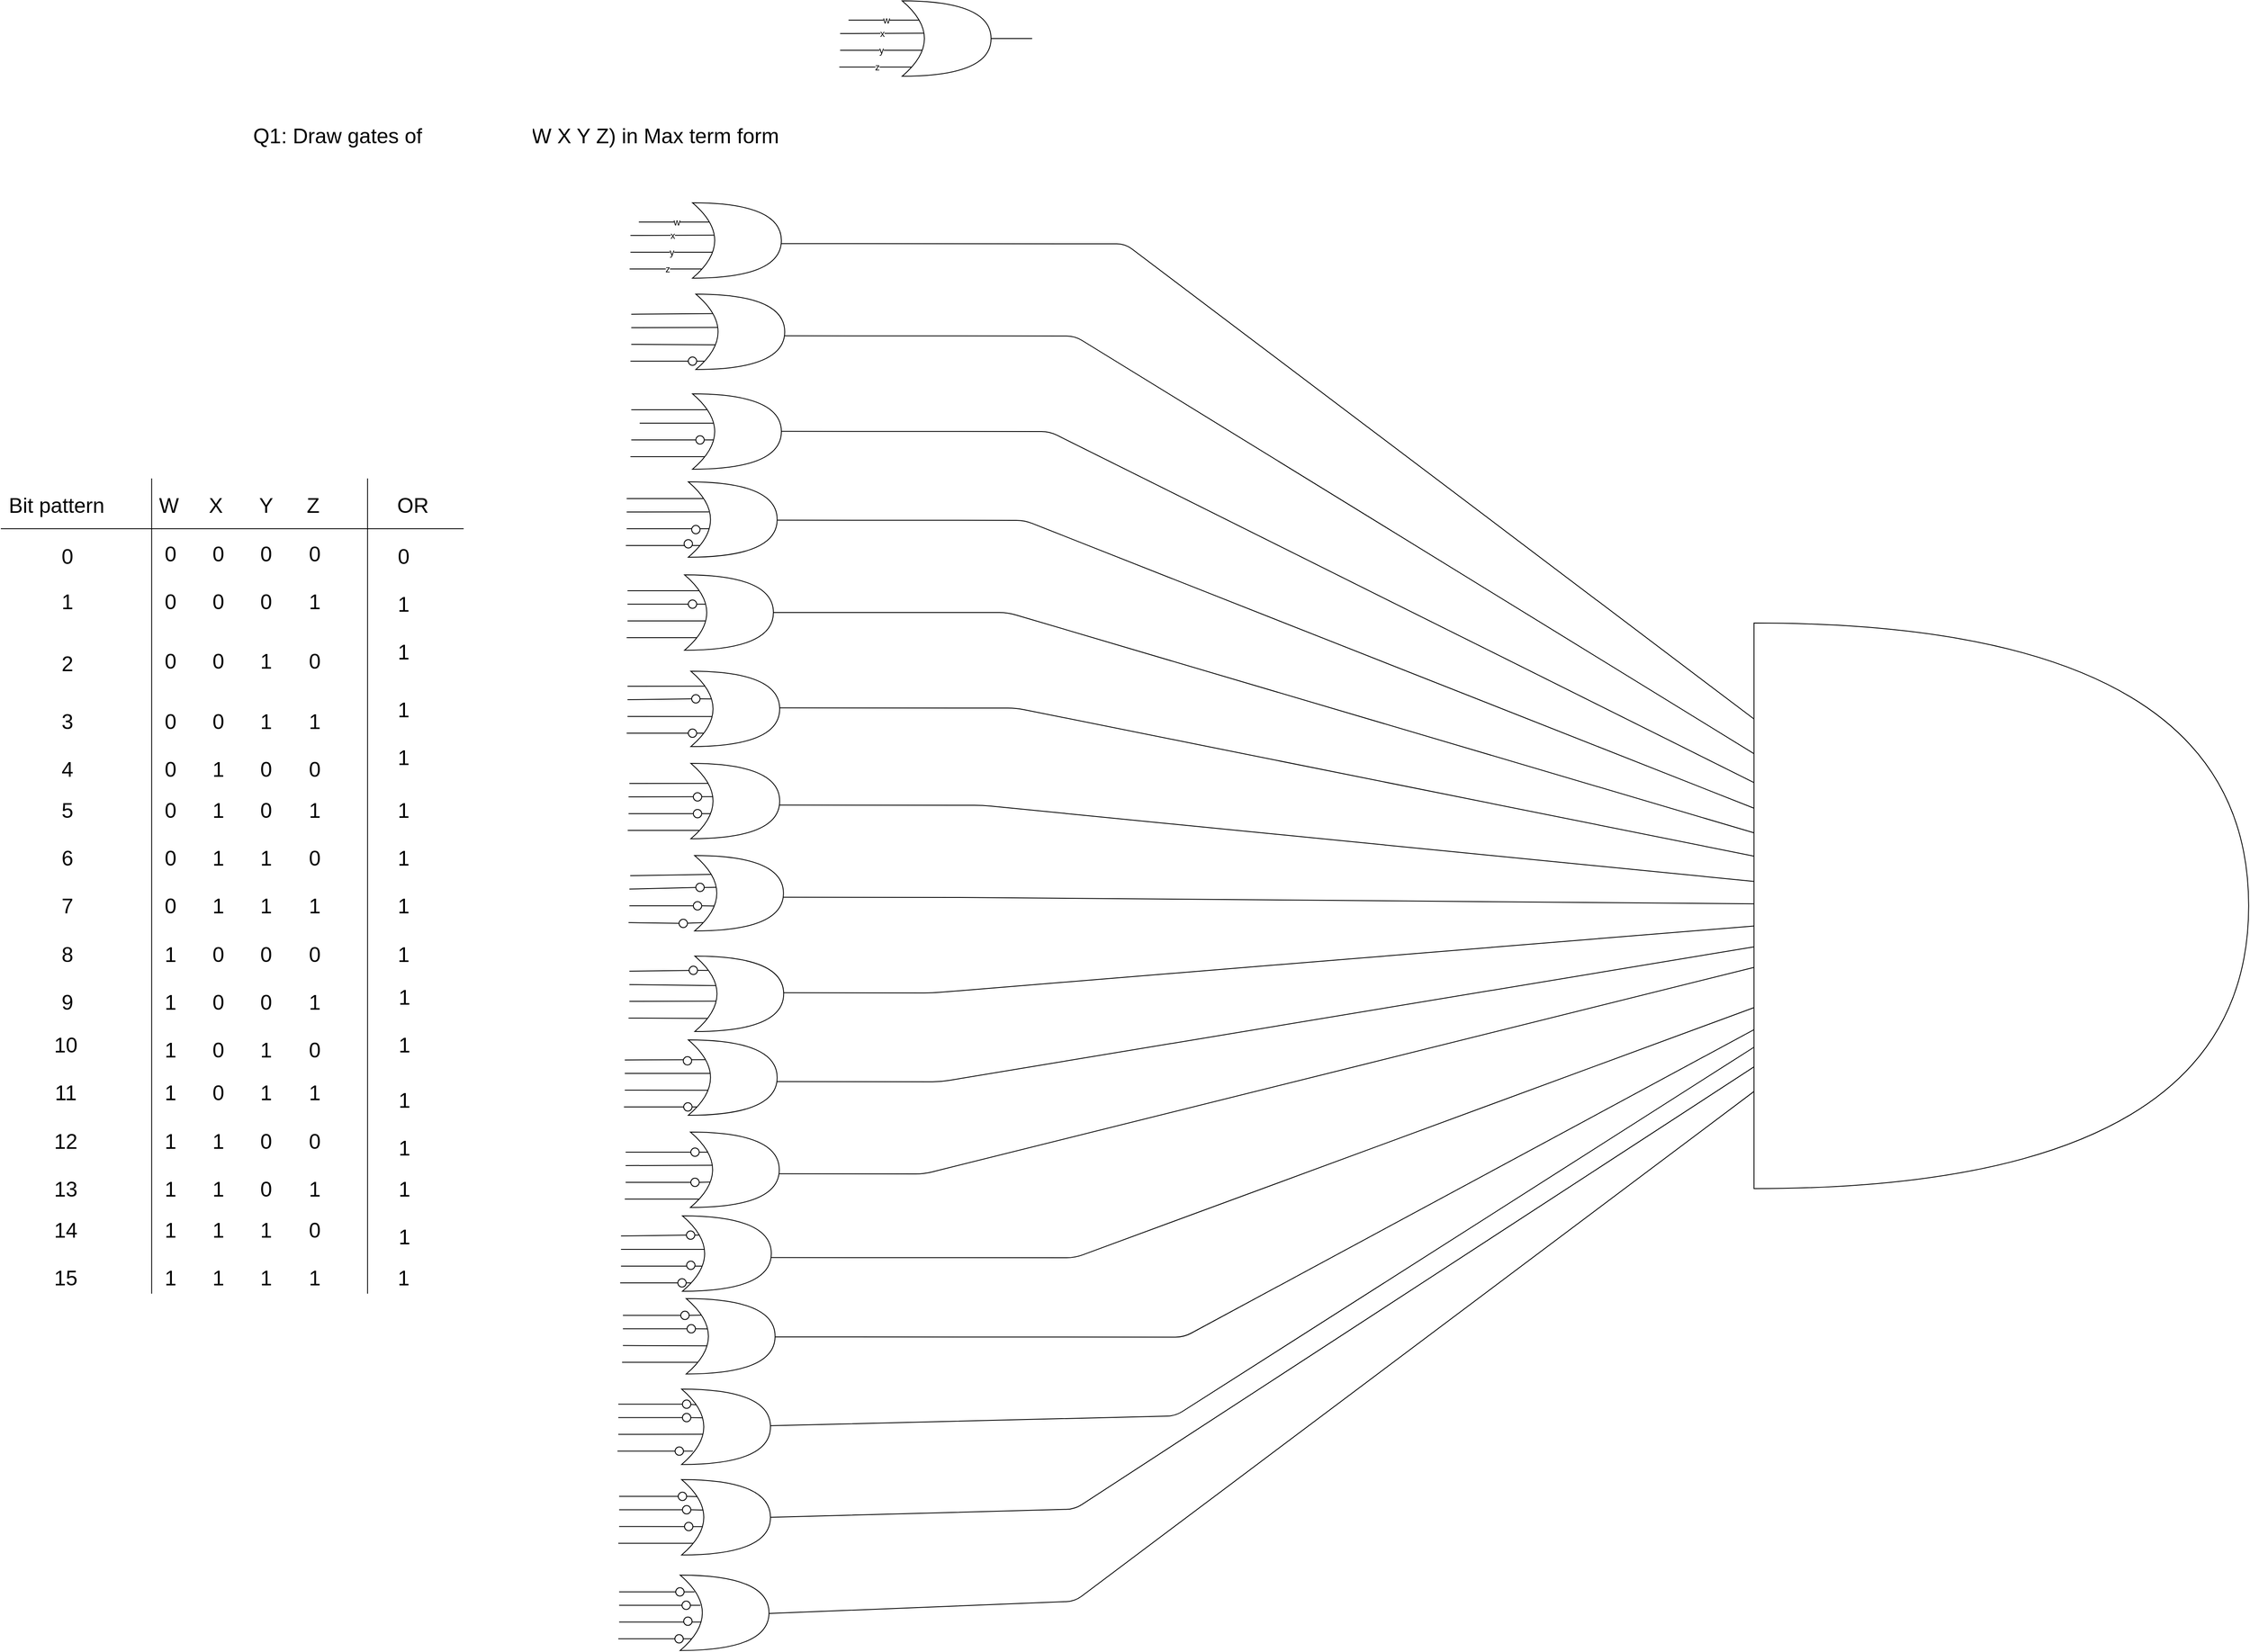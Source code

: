 <mxfile version="13.7.3" type="device"><diagram id="NB9nUhi6IaIlNjnBn1Pf" name="4_variable_gates_schematic"><mxGraphModel dx="2332" dy="1272" grid="1" gridSize="10" guides="1" tooltips="1" connect="1" arrows="1" fold="1" page="1" pageScale="1" pageWidth="1169" pageHeight="827" math="0" shadow="0"><root><mxCell id="0"/><mxCell id="1" parent="0"/><mxCell id="yuFyT40ONhb1WmwY71tp-2" value="w" style="endArrow=none;html=1;" parent="1" edge="1"><mxGeometry width="50" height="50" relative="1" as="geometry"><mxPoint x="1050.91" y="354" as="sourcePoint"/><mxPoint x="1140.91" y="354" as="targetPoint"/></mxGeometry></mxCell><mxCell id="yuFyT40ONhb1WmwY71tp-5" value="x" style="endArrow=none;html=1;entryX=0.246;entryY=0.429;entryDx=0;entryDy=0;entryPerimeter=0;" parent="1" target="yuFyT40ONhb1WmwY71tp-348" edge="1"><mxGeometry width="50" height="50" relative="1" as="geometry"><mxPoint x="1040.91" y="370" as="sourcePoint"/><mxPoint x="1137.91" y="370" as="targetPoint"/></mxGeometry></mxCell><mxCell id="yuFyT40ONhb1WmwY71tp-6" value="y" style="endArrow=none;html=1;" parent="1" edge="1"><mxGeometry width="50" height="50" relative="1" as="geometry"><mxPoint x="1040.91" y="390" as="sourcePoint"/><mxPoint x="1138.91" y="390.0" as="targetPoint"/></mxGeometry></mxCell><mxCell id="yuFyT40ONhb1WmwY71tp-7" value="z" style="endArrow=none;html=1;" parent="1" edge="1"><mxGeometry width="50" height="50" relative="1" as="geometry"><mxPoint x="1039.91" y="410" as="sourcePoint"/><mxPoint x="1129.91" y="410" as="targetPoint"/></mxGeometry></mxCell><mxCell id="yuFyT40ONhb1WmwY71tp-8" value="" style="endArrow=none;html=1;" parent="1" target="yuFyT40ONhb1WmwY71tp-366" edge="1"><mxGeometry width="50" height="50" relative="1" as="geometry"><mxPoint x="1219.91" y="379.76" as="sourcePoint"/><mxPoint x="1309.91" y="379.76" as="targetPoint"/><Array as="points"><mxPoint x="1630.91" y="380"/></Array></mxGeometry></mxCell><mxCell id="yuFyT40ONhb1WmwY71tp-18" value="" style="endArrow=none;html=1;entryX=0.192;entryY=0.259;entryDx=0;entryDy=0;entryPerimeter=0;" parent="1" target="yuFyT40ONhb1WmwY71tp-349" edge="1"><mxGeometry width="50" height="50" relative="1" as="geometry"><mxPoint x="1041.91" y="464" as="sourcePoint"/><mxPoint x="1131.91" y="464" as="targetPoint"/></mxGeometry></mxCell><mxCell id="yuFyT40ONhb1WmwY71tp-19" value="" style="endArrow=none;html=1;entryX=0.243;entryY=0.441;entryDx=0;entryDy=0;entryPerimeter=0;" parent="1" target="yuFyT40ONhb1WmwY71tp-349" edge="1"><mxGeometry width="50" height="50" relative="1" as="geometry"><mxPoint x="1041.91" y="480" as="sourcePoint"/><mxPoint x="1138.91" y="480" as="targetPoint"/></mxGeometry></mxCell><mxCell id="yuFyT40ONhb1WmwY71tp-20" value="" style="endArrow=none;html=1;entryX=0.219;entryY=0.672;entryDx=0;entryDy=0;entryPerimeter=0;" parent="1" target="yuFyT40ONhb1WmwY71tp-349" edge="1"><mxGeometry width="50" height="50" relative="1" as="geometry"><mxPoint x="1041.91" y="500" as="sourcePoint"/><mxPoint x="1139.91" y="500" as="targetPoint"/></mxGeometry></mxCell><mxCell id="yuFyT40ONhb1WmwY71tp-21" value="" style="endArrow=none;html=1;" parent="1" edge="1"><mxGeometry width="50" height="50" relative="1" as="geometry"><mxPoint x="1040.91" y="520" as="sourcePoint"/><mxPoint x="1130.91" y="520" as="targetPoint"/></mxGeometry></mxCell><mxCell id="yuFyT40ONhb1WmwY71tp-22" value="" style="endArrow=none;html=1;" parent="1" target="yuFyT40ONhb1WmwY71tp-366" edge="1"><mxGeometry width="50" height="50" relative="1" as="geometry"><mxPoint x="1220.91" y="489.76" as="sourcePoint"/><mxPoint x="1840.91" y="1160" as="targetPoint"/><Array as="points"><mxPoint x="1570.91" y="490"/></Array></mxGeometry></mxCell><mxCell id="yuFyT40ONhb1WmwY71tp-24" value="" style="endArrow=none;html=1;" parent="1" edge="1"><mxGeometry width="50" height="50" relative="1" as="geometry"><mxPoint x="1041.91" y="578" as="sourcePoint"/><mxPoint x="1131.91" y="578" as="targetPoint"/></mxGeometry></mxCell><mxCell id="yuFyT40ONhb1WmwY71tp-25" value="" style="endArrow=none;html=1;" parent="1" edge="1"><mxGeometry width="50" height="50" relative="1" as="geometry"><mxPoint x="1051.91" y="594" as="sourcePoint"/><mxPoint x="1148.91" y="594" as="targetPoint"/></mxGeometry></mxCell><mxCell id="yuFyT40ONhb1WmwY71tp-26" value="" style="endArrow=none;html=1;" parent="1" edge="1"><mxGeometry width="50" height="50" relative="1" as="geometry"><mxPoint x="1041.91" y="614" as="sourcePoint"/><mxPoint x="1139.91" y="614" as="targetPoint"/></mxGeometry></mxCell><mxCell id="yuFyT40ONhb1WmwY71tp-27" value="" style="endArrow=none;html=1;" parent="1" edge="1"><mxGeometry width="50" height="50" relative="1" as="geometry"><mxPoint x="1040.91" y="634" as="sourcePoint"/><mxPoint x="1130.91" y="634" as="targetPoint"/></mxGeometry></mxCell><mxCell id="yuFyT40ONhb1WmwY71tp-28" value="" style="endArrow=none;html=1;" parent="1" target="yuFyT40ONhb1WmwY71tp-366" edge="1"><mxGeometry width="50" height="50" relative="1" as="geometry"><mxPoint x="1220.91" y="603.76" as="sourcePoint"/><mxPoint x="1840.91" y="1090" as="targetPoint"/><Array as="points"><mxPoint x="1540.91" y="604"/></Array></mxGeometry></mxCell><mxCell id="yuFyT40ONhb1WmwY71tp-66" value="" style="endArrow=none;html=1;entryX=0.168;entryY=0.222;entryDx=0;entryDy=0;entryPerimeter=0;" parent="1" target="yuFyT40ONhb1WmwY71tp-352" edge="1"><mxGeometry width="50" height="50" relative="1" as="geometry"><mxPoint x="1036.41" y="684" as="sourcePoint"/><mxPoint x="1126.41" y="684" as="targetPoint"/></mxGeometry></mxCell><mxCell id="yuFyT40ONhb1WmwY71tp-67" value="" style="endArrow=none;html=1;entryX=0.234;entryY=0.398;entryDx=0;entryDy=0;entryPerimeter=0;" parent="1" target="yuFyT40ONhb1WmwY71tp-352" edge="1"><mxGeometry width="50" height="50" relative="1" as="geometry"><mxPoint x="1036.41" y="700" as="sourcePoint"/><mxPoint x="1133.41" y="700" as="targetPoint"/></mxGeometry></mxCell><mxCell id="yuFyT40ONhb1WmwY71tp-68" value="" style="endArrow=none;html=1;" parent="1" edge="1"><mxGeometry width="50" height="50" relative="1" as="geometry"><mxPoint x="1036.41" y="720" as="sourcePoint"/><mxPoint x="1134.41" y="720" as="targetPoint"/></mxGeometry></mxCell><mxCell id="yuFyT40ONhb1WmwY71tp-69" value="" style="endArrow=none;html=1;" parent="1" edge="1"><mxGeometry width="50" height="50" relative="1" as="geometry"><mxPoint x="1035.41" y="740" as="sourcePoint"/><mxPoint x="1125.41" y="740" as="targetPoint"/></mxGeometry></mxCell><mxCell id="yuFyT40ONhb1WmwY71tp-70" value="" style="endArrow=none;html=1;" parent="1" target="yuFyT40ONhb1WmwY71tp-366" edge="1"><mxGeometry width="50" height="50" relative="1" as="geometry"><mxPoint x="1215.41" y="709.76" as="sourcePoint"/><mxPoint x="1305.41" y="709.76" as="targetPoint"/><Array as="points"><mxPoint x="1510.91" y="710"/></Array></mxGeometry></mxCell><mxCell id="yuFyT40ONhb1WmwY71tp-72" value="" style="endArrow=none;html=1;" parent="1" edge="1"><mxGeometry width="50" height="50" relative="1" as="geometry"><mxPoint x="1037.41" y="794" as="sourcePoint"/><mxPoint x="1127.41" y="794" as="targetPoint"/></mxGeometry></mxCell><mxCell id="yuFyT40ONhb1WmwY71tp-73" value="" style="endArrow=none;html=1;" parent="1" source="yuFyT40ONhb1WmwY71tp-293" edge="1"><mxGeometry width="50" height="50" relative="1" as="geometry"><mxPoint x="1037.41" y="810" as="sourcePoint"/><mxPoint x="1134.41" y="810" as="targetPoint"/></mxGeometry></mxCell><mxCell id="yuFyT40ONhb1WmwY71tp-74" value="" style="endArrow=none;html=1;" parent="1" edge="1"><mxGeometry width="50" height="50" relative="1" as="geometry"><mxPoint x="1037.41" y="830" as="sourcePoint"/><mxPoint x="1135.41" y="830" as="targetPoint"/></mxGeometry></mxCell><mxCell id="yuFyT40ONhb1WmwY71tp-75" value="" style="endArrow=none;html=1;" parent="1" edge="1"><mxGeometry width="50" height="50" relative="1" as="geometry"><mxPoint x="1036.41" y="850" as="sourcePoint"/><mxPoint x="1126.41" y="850" as="targetPoint"/></mxGeometry></mxCell><mxCell id="yuFyT40ONhb1WmwY71tp-76" value="" style="endArrow=none;html=1;exitX=1;exitY=0.5;exitDx=0;exitDy=0;exitPerimeter=0;" parent="1" source="yuFyT40ONhb1WmwY71tp-353" target="yuFyT40ONhb1WmwY71tp-366" edge="1"><mxGeometry width="50" height="50" relative="1" as="geometry"><mxPoint x="1216.41" y="819.76" as="sourcePoint"/><mxPoint x="1306.41" y="819.76" as="targetPoint"/><Array as="points"><mxPoint x="1490.91" y="820"/></Array></mxGeometry></mxCell><mxCell id="yuFyT40ONhb1WmwY71tp-78" value="" style="endArrow=none;html=1;entryX=0.154;entryY=0.199;entryDx=0;entryDy=0;entryPerimeter=0;" parent="1" target="yuFyT40ONhb1WmwY71tp-354" edge="1"><mxGeometry width="50" height="50" relative="1" as="geometry"><mxPoint x="1037.41" y="908" as="sourcePoint"/><mxPoint x="1127.41" y="908" as="targetPoint"/></mxGeometry></mxCell><mxCell id="yuFyT40ONhb1WmwY71tp-79" value="" style="endArrow=none;html=1;entryX=0.234;entryY=0.368;entryDx=0;entryDy=0;entryPerimeter=0;" parent="1" source="yuFyT40ONhb1WmwY71tp-295" target="yuFyT40ONhb1WmwY71tp-354" edge="1"><mxGeometry width="50" height="50" relative="1" as="geometry"><mxPoint x="1037.41" y="924" as="sourcePoint"/><mxPoint x="1134.41" y="924" as="targetPoint"/></mxGeometry></mxCell><mxCell id="yuFyT40ONhb1WmwY71tp-80" value="" style="endArrow=none;html=1;entryX=0.247;entryY=0.602;entryDx=0;entryDy=0;entryPerimeter=0;" parent="1" target="yuFyT40ONhb1WmwY71tp-354" edge="1"><mxGeometry width="50" height="50" relative="1" as="geometry"><mxPoint x="1037.41" y="944" as="sourcePoint"/><mxPoint x="1135.41" y="944" as="targetPoint"/></mxGeometry></mxCell><mxCell id="yuFyT40ONhb1WmwY71tp-81" value="" style="endArrow=none;html=1;entryX=0.144;entryY=0.822;entryDx=0;entryDy=0;entryPerimeter=0;" parent="1" source="yuFyT40ONhb1WmwY71tp-297" target="yuFyT40ONhb1WmwY71tp-354" edge="1"><mxGeometry width="50" height="50" relative="1" as="geometry"><mxPoint x="1036.41" y="964" as="sourcePoint"/><mxPoint x="1126.41" y="964" as="targetPoint"/></mxGeometry></mxCell><mxCell id="yuFyT40ONhb1WmwY71tp-82" value="" style="endArrow=none;html=1;" parent="1" target="yuFyT40ONhb1WmwY71tp-366" edge="1"><mxGeometry width="50" height="50" relative="1" as="geometry"><mxPoint x="1216.41" y="933.76" as="sourcePoint"/><mxPoint x="1306.41" y="933.76" as="targetPoint"/><Array as="points"><mxPoint x="1500.91" y="934"/></Array></mxGeometry></mxCell><mxCell id="yuFyT40ONhb1WmwY71tp-84" value="" style="endArrow=none;html=1;entryX=0.183;entryY=0.265;entryDx=0;entryDy=0;entryPerimeter=0;" parent="1" edge="1"><mxGeometry width="50" height="50" relative="1" as="geometry"><mxPoint x="1039.66" y="1024" as="sourcePoint"/><mxPoint x="1133.308" y="1023.85" as="targetPoint"/></mxGeometry></mxCell><mxCell id="yuFyT40ONhb1WmwY71tp-85" value="" style="endArrow=none;html=1;entryX=0.248;entryY=0.442;entryDx=0;entryDy=0;entryPerimeter=0;" parent="1" target="yuFyT40ONhb1WmwY71tp-355" edge="1"><mxGeometry width="50" height="50" relative="1" as="geometry"><mxPoint x="1038.66" y="1040" as="sourcePoint"/><mxPoint x="1135.66" y="1040" as="targetPoint"/></mxGeometry></mxCell><mxCell id="yuFyT40ONhb1WmwY71tp-86" value="" style="endArrow=none;html=1;" parent="1" source="yuFyT40ONhb1WmwY71tp-301" edge="1"><mxGeometry width="50" height="50" relative="1" as="geometry"><mxPoint x="1038.66" y="1060" as="sourcePoint"/><mxPoint x="1136.66" y="1060" as="targetPoint"/></mxGeometry></mxCell><mxCell id="yuFyT40ONhb1WmwY71tp-87" value="" style="endArrow=none;html=1;" parent="1" edge="1"><mxGeometry width="50" height="50" relative="1" as="geometry"><mxPoint x="1037.66" y="1080" as="sourcePoint"/><mxPoint x="1127.66" y="1080" as="targetPoint"/></mxGeometry></mxCell><mxCell id="yuFyT40ONhb1WmwY71tp-88" value="" style="endArrow=none;html=1;" parent="1" target="yuFyT40ONhb1WmwY71tp-366" edge="1"><mxGeometry width="50" height="50" relative="1" as="geometry"><mxPoint x="1217.66" y="1049.76" as="sourcePoint"/><mxPoint x="1307.66" y="1049.76" as="targetPoint"/><Array as="points"><mxPoint x="1460.91" y="1050"/></Array></mxGeometry></mxCell><mxCell id="yuFyT40ONhb1WmwY71tp-90" value="" style="endArrow=none;html=1;entryX=0.175;entryY=0.25;entryDx=0;entryDy=0;entryPerimeter=0;" parent="1" edge="1"><mxGeometry width="50" height="50" relative="1" as="geometry"><mxPoint x="1040.66" y="1134" as="sourcePoint"/><mxPoint x="1136.96" y="1132.5" as="targetPoint"/></mxGeometry></mxCell><mxCell id="yuFyT40ONhb1WmwY71tp-91" value="" style="endArrow=none;html=1;entryX=0.248;entryY=0.421;entryDx=0;entryDy=0;entryPerimeter=0;" parent="1" target="yuFyT40ONhb1WmwY71tp-356" edge="1"><mxGeometry width="50" height="50" relative="1" as="geometry"><mxPoint x="1128.907" y="1148.167" as="sourcePoint"/><mxPoint x="1143.38" y="1148.7" as="targetPoint"/></mxGeometry></mxCell><mxCell id="yuFyT40ONhb1WmwY71tp-92" value="" style="endArrow=none;html=1;entryX=0.232;entryY=0.67;entryDx=0;entryDy=0;entryPerimeter=0;" parent="1" source="yuFyT40ONhb1WmwY71tp-308" target="yuFyT40ONhb1WmwY71tp-356" edge="1"><mxGeometry width="50" height="50" relative="1" as="geometry"><mxPoint x="1039.66" y="1170" as="sourcePoint"/><mxPoint x="1137.66" y="1170" as="targetPoint"/></mxGeometry></mxCell><mxCell id="yuFyT40ONhb1WmwY71tp-93" value="" style="endArrow=none;html=1;" parent="1" source="yuFyT40ONhb1WmwY71tp-309" edge="1"><mxGeometry width="50" height="50" relative="1" as="geometry"><mxPoint x="1038.66" y="1190" as="sourcePoint"/><mxPoint x="1128.66" y="1190" as="targetPoint"/></mxGeometry></mxCell><mxCell id="yuFyT40ONhb1WmwY71tp-94" value="" style="endArrow=none;html=1;" parent="1" target="yuFyT40ONhb1WmwY71tp-366" edge="1"><mxGeometry width="50" height="50" relative="1" as="geometry"><mxPoint x="1218.66" y="1159.76" as="sourcePoint"/><mxPoint x="2020.91" y="1310" as="targetPoint"/><Array as="points"><mxPoint x="1440.91" y="1160"/></Array></mxGeometry></mxCell><mxCell id="yuFyT40ONhb1WmwY71tp-96" value="" style="endArrow=none;html=1;entryX=0.148;entryY=0.19;entryDx=0;entryDy=0;entryPerimeter=0;" parent="1" source="yuFyT40ONhb1WmwY71tp-311" target="yuFyT40ONhb1WmwY71tp-357" edge="1"><mxGeometry width="50" height="50" relative="1" as="geometry"><mxPoint x="1039.66" y="1248" as="sourcePoint"/><mxPoint x="1129.66" y="1248" as="targetPoint"/></mxGeometry></mxCell><mxCell id="yuFyT40ONhb1WmwY71tp-97" value="" style="endArrow=none;html=1;entryX=0.253;entryY=0.391;entryDx=0;entryDy=0;entryPerimeter=0;" parent="1" target="yuFyT40ONhb1WmwY71tp-357" edge="1"><mxGeometry width="50" height="50" relative="1" as="geometry"><mxPoint x="1039.66" y="1264" as="sourcePoint"/><mxPoint x="1136.66" y="1264" as="targetPoint"/></mxGeometry></mxCell><mxCell id="yuFyT40ONhb1WmwY71tp-98" value="" style="endArrow=none;html=1;entryX=0.245;entryY=0.597;entryDx=0;entryDy=0;entryPerimeter=0;" parent="1" target="yuFyT40ONhb1WmwY71tp-357" edge="1"><mxGeometry width="50" height="50" relative="1" as="geometry"><mxPoint x="1039.66" y="1284" as="sourcePoint"/><mxPoint x="1137.66" y="1284" as="targetPoint"/></mxGeometry></mxCell><mxCell id="yuFyT40ONhb1WmwY71tp-99" value="" style="endArrow=none;html=1;entryX=0.145;entryY=0.826;entryDx=0;entryDy=0;entryPerimeter=0;" parent="1" target="yuFyT40ONhb1WmwY71tp-357" edge="1"><mxGeometry width="50" height="50" relative="1" as="geometry"><mxPoint x="1038.66" y="1304" as="sourcePoint"/><mxPoint x="1128.66" y="1304" as="targetPoint"/></mxGeometry></mxCell><mxCell id="yuFyT40ONhb1WmwY71tp-100" value="" style="endArrow=none;html=1;" parent="1" target="yuFyT40ONhb1WmwY71tp-366" edge="1"><mxGeometry width="50" height="50" relative="1" as="geometry"><mxPoint x="1218.66" y="1273.76" as="sourcePoint"/><mxPoint x="1308.66" y="1273.76" as="targetPoint"/><Array as="points"><mxPoint x="1400.91" y="1274"/></Array></mxGeometry></mxCell><mxCell id="yuFyT40ONhb1WmwY71tp-102" value="" style="endArrow=none;html=1;entryX=0.19;entryY=0.262;entryDx=0;entryDy=0;entryPerimeter=0;" parent="1" target="yuFyT40ONhb1WmwY71tp-358" edge="1"><mxGeometry width="50" height="50" relative="1" as="geometry"><mxPoint x="1034.16" y="1354" as="sourcePoint"/><mxPoint x="1124.16" y="1354" as="targetPoint"/></mxGeometry></mxCell><mxCell id="yuFyT40ONhb1WmwY71tp-103" value="" style="endArrow=none;html=1;entryX=0.246;entryY=0.445;entryDx=0;entryDy=0;entryPerimeter=0;" parent="1" target="yuFyT40ONhb1WmwY71tp-358" edge="1"><mxGeometry width="50" height="50" relative="1" as="geometry"><mxPoint x="1034.16" y="1370" as="sourcePoint"/><mxPoint x="1131.16" y="1370" as="targetPoint"/></mxGeometry></mxCell><mxCell id="yuFyT40ONhb1WmwY71tp-104" value="" style="endArrow=none;html=1;entryX=0.221;entryY=0.668;entryDx=0;entryDy=0;entryPerimeter=0;" parent="1" target="yuFyT40ONhb1WmwY71tp-358" edge="1"><mxGeometry width="50" height="50" relative="1" as="geometry"><mxPoint x="1034.16" y="1390" as="sourcePoint"/><mxPoint x="1132.16" y="1390" as="targetPoint"/></mxGeometry></mxCell><mxCell id="yuFyT40ONhb1WmwY71tp-105" value="" style="endArrow=none;html=1;" parent="1" source="yuFyT40ONhb1WmwY71tp-314" edge="1"><mxGeometry width="50" height="50" relative="1" as="geometry"><mxPoint x="1033.16" y="1410" as="sourcePoint"/><mxPoint x="1123.16" y="1410" as="targetPoint"/></mxGeometry></mxCell><mxCell id="yuFyT40ONhb1WmwY71tp-106" value="" style="endArrow=none;html=1;" parent="1" target="yuFyT40ONhb1WmwY71tp-366" edge="1"><mxGeometry width="50" height="50" relative="1" as="geometry"><mxPoint x="1213.16" y="1379.76" as="sourcePoint"/><mxPoint x="1303.16" y="1379.76" as="targetPoint"/><Array as="points"><mxPoint x="1410.91" y="1380"/></Array></mxGeometry></mxCell><mxCell id="yuFyT40ONhb1WmwY71tp-108" value="" style="endArrow=none;html=1;entryX=0.194;entryY=0.266;entryDx=0;entryDy=0;entryPerimeter=0;" parent="1" source="yuFyT40ONhb1WmwY71tp-316" target="yuFyT40ONhb1WmwY71tp-359" edge="1"><mxGeometry width="50" height="50" relative="1" as="geometry"><mxPoint x="1035.16" y="1464" as="sourcePoint"/><mxPoint x="1125.16" y="1464" as="targetPoint"/></mxGeometry></mxCell><mxCell id="yuFyT40ONhb1WmwY71tp-109" value="" style="endArrow=none;html=1;entryX=0.255;entryY=0.44;entryDx=0;entryDy=0;entryPerimeter=0;" parent="1" target="yuFyT40ONhb1WmwY71tp-359" edge="1"><mxGeometry width="50" height="50" relative="1" as="geometry"><mxPoint x="1035.16" y="1480" as="sourcePoint"/><mxPoint x="1132.16" y="1480" as="targetPoint"/></mxGeometry></mxCell><mxCell id="yuFyT40ONhb1WmwY71tp-110" value="" style="endArrow=none;html=1;entryX=0.235;entryY=0.662;entryDx=0;entryDy=0;entryPerimeter=0;" parent="1" source="yuFyT40ONhb1WmwY71tp-318" target="yuFyT40ONhb1WmwY71tp-359" edge="1"><mxGeometry width="50" height="50" relative="1" as="geometry"><mxPoint x="1035.16" y="1500" as="sourcePoint"/><mxPoint x="1133.16" y="1500" as="targetPoint"/></mxGeometry></mxCell><mxCell id="yuFyT40ONhb1WmwY71tp-111" value="" style="endArrow=none;html=1;" parent="1" edge="1"><mxGeometry width="50" height="50" relative="1" as="geometry"><mxPoint x="1034.16" y="1520" as="sourcePoint"/><mxPoint x="1124.16" y="1520" as="targetPoint"/></mxGeometry></mxCell><mxCell id="yuFyT40ONhb1WmwY71tp-112" value="" style="endArrow=none;html=1;" parent="1" target="yuFyT40ONhb1WmwY71tp-366" edge="1"><mxGeometry width="50" height="50" relative="1" as="geometry"><mxPoint x="1214.16" y="1489.76" as="sourcePoint"/><mxPoint x="1304.16" y="1489.76" as="targetPoint"/><Array as="points"><mxPoint x="1390.91" y="1490"/></Array></mxGeometry></mxCell><mxCell id="yuFyT40ONhb1WmwY71tp-114" value="" style="endArrow=none;html=1;entryX=0.19;entryY=0.256;entryDx=0;entryDy=0;entryPerimeter=0;" parent="1" source="yuFyT40ONhb1WmwY71tp-320" target="yuFyT40ONhb1WmwY71tp-360" edge="1"><mxGeometry width="50" height="50" relative="1" as="geometry"><mxPoint x="1029.66" y="1564" as="sourcePoint"/><mxPoint x="1119.66" y="1564" as="targetPoint"/></mxGeometry></mxCell><mxCell id="yuFyT40ONhb1WmwY71tp-115" value="" style="endArrow=none;html=1;entryX=0.245;entryY=0.444;entryDx=0;entryDy=0;entryPerimeter=0;" parent="1" target="yuFyT40ONhb1WmwY71tp-360" edge="1"><mxGeometry width="50" height="50" relative="1" as="geometry"><mxPoint x="1029.66" y="1580" as="sourcePoint"/><mxPoint x="1126.66" y="1580" as="targetPoint"/></mxGeometry></mxCell><mxCell id="yuFyT40ONhb1WmwY71tp-116" value="" style="endArrow=none;html=1;" parent="1" edge="1"><mxGeometry width="50" height="50" relative="1" as="geometry"><mxPoint x="1029.66" y="1600" as="sourcePoint"/><mxPoint x="1127.66" y="1600" as="targetPoint"/></mxGeometry></mxCell><mxCell id="yuFyT40ONhb1WmwY71tp-117" value="" style="endArrow=none;html=1;" parent="1" source="yuFyT40ONhb1WmwY71tp-323" edge="1"><mxGeometry width="50" height="50" relative="1" as="geometry"><mxPoint x="1028.66" y="1620" as="sourcePoint"/><mxPoint x="1118.66" y="1620" as="targetPoint"/></mxGeometry></mxCell><mxCell id="yuFyT40ONhb1WmwY71tp-118" value="" style="endArrow=none;html=1;entryX=0;entryY=0.68;entryDx=0;entryDy=0;entryPerimeter=0;" parent="1" target="yuFyT40ONhb1WmwY71tp-366" edge="1"><mxGeometry width="50" height="50" relative="1" as="geometry"><mxPoint x="1208.66" y="1589.76" as="sourcePoint"/><mxPoint x="1298.66" y="1589.76" as="targetPoint"/><Array as="points"><mxPoint x="1570.91" y="1590"/></Array></mxGeometry></mxCell><mxCell id="yuFyT40ONhb1WmwY71tp-120" value="" style="endArrow=none;html=1;entryX=0.169;entryY=0.219;entryDx=0;entryDy=0;entryPerimeter=0;" parent="1" source="yuFyT40ONhb1WmwY71tp-325" target="yuFyT40ONhb1WmwY71tp-361" edge="1"><mxGeometry width="50" height="50" relative="1" as="geometry"><mxPoint x="1031.91" y="1658.75" as="sourcePoint"/><mxPoint x="1121.91" y="1658.75" as="targetPoint"/></mxGeometry></mxCell><mxCell id="yuFyT40ONhb1WmwY71tp-121" value="" style="endArrow=none;html=1;entryX=0.248;entryY=0.401;entryDx=0;entryDy=0;entryPerimeter=0;" parent="1" source="yuFyT40ONhb1WmwY71tp-327" target="yuFyT40ONhb1WmwY71tp-361" edge="1"><mxGeometry width="50" height="50" relative="1" as="geometry"><mxPoint x="1031.91" y="1674.75" as="sourcePoint"/><mxPoint x="1128.91" y="1674.75" as="targetPoint"/></mxGeometry></mxCell><mxCell id="yuFyT40ONhb1WmwY71tp-122" value="" style="endArrow=none;html=1;entryX=0.237;entryY=0.626;entryDx=0;entryDy=0;entryPerimeter=0;" parent="1" target="yuFyT40ONhb1WmwY71tp-361" edge="1"><mxGeometry width="50" height="50" relative="1" as="geometry"><mxPoint x="1031.91" y="1694.75" as="sourcePoint"/><mxPoint x="1129.91" y="1694.75" as="targetPoint"/></mxGeometry></mxCell><mxCell id="yuFyT40ONhb1WmwY71tp-123" value="" style="endArrow=none;html=1;" parent="1" edge="1"><mxGeometry width="50" height="50" relative="1" as="geometry"><mxPoint x="1030.91" y="1714.75" as="sourcePoint"/><mxPoint x="1120.91" y="1714.75" as="targetPoint"/></mxGeometry></mxCell><mxCell id="yuFyT40ONhb1WmwY71tp-124" value="" style="endArrow=none;html=1;entryX=0;entryY=0.719;entryDx=0;entryDy=0;entryPerimeter=0;" parent="1" target="yuFyT40ONhb1WmwY71tp-366" edge="1"><mxGeometry width="50" height="50" relative="1" as="geometry"><mxPoint x="1210.91" y="1684.51" as="sourcePoint"/><mxPoint x="2100.91" y="1330" as="targetPoint"/><Array as="points"><mxPoint x="1700.91" y="1684.75"/></Array></mxGeometry></mxCell><mxCell id="yuFyT40ONhb1WmwY71tp-126" value="" style="endArrow=none;html=1;entryX=0.166;entryY=0.209;entryDx=0;entryDy=0;entryPerimeter=0;" parent="1" source="yuFyT40ONhb1WmwY71tp-329" target="yuFyT40ONhb1WmwY71tp-362" edge="1"><mxGeometry width="50" height="50" relative="1" as="geometry"><mxPoint x="1026.41" y="1764.75" as="sourcePoint"/><mxPoint x="1116.41" y="1764.75" as="targetPoint"/></mxGeometry></mxCell><mxCell id="yuFyT40ONhb1WmwY71tp-127" value="" style="endArrow=none;html=1;entryX=0.231;entryY=0.381;entryDx=0;entryDy=0;entryPerimeter=0;" parent="1" source="yuFyT40ONhb1WmwY71tp-331" target="yuFyT40ONhb1WmwY71tp-362" edge="1"><mxGeometry width="50" height="50" relative="1" as="geometry"><mxPoint x="1026.41" y="1780.75" as="sourcePoint"/><mxPoint x="1123.41" y="1780.75" as="targetPoint"/></mxGeometry></mxCell><mxCell id="yuFyT40ONhb1WmwY71tp-128" value="" style="endArrow=none;html=1;entryX=0.236;entryY=0.599;entryDx=0;entryDy=0;entryPerimeter=0;" parent="1" target="yuFyT40ONhb1WmwY71tp-362" edge="1"><mxGeometry width="50" height="50" relative="1" as="geometry"><mxPoint x="1026.41" y="1800.75" as="sourcePoint"/><mxPoint x="1124.41" y="1800.75" as="targetPoint"/></mxGeometry></mxCell><mxCell id="yuFyT40ONhb1WmwY71tp-129" value="" style="endArrow=none;html=1;" parent="1" source="yuFyT40ONhb1WmwY71tp-333" edge="1"><mxGeometry width="50" height="50" relative="1" as="geometry"><mxPoint x="1025.41" y="1820.75" as="sourcePoint"/><mxPoint x="1115.41" y="1820.75" as="targetPoint"/></mxGeometry></mxCell><mxCell id="yuFyT40ONhb1WmwY71tp-130" value="" style="endArrow=none;html=1;entryX=0;entryY=0.75;entryDx=0;entryDy=0;entryPerimeter=0;" parent="1" target="yuFyT40ONhb1WmwY71tp-366" edge="1"><mxGeometry width="50" height="50" relative="1" as="geometry"><mxPoint x="1205.41" y="1790.51" as="sourcePoint"/><mxPoint x="2100.91" y="1391.425" as="targetPoint"/><Array as="points"><mxPoint x="1690.91" y="1778.75"/></Array></mxGeometry></mxCell><mxCell id="yuFyT40ONhb1WmwY71tp-132" value="" style="endArrow=none;html=1;entryX=0.173;entryY=0.225;entryDx=0;entryDy=0;entryPerimeter=0;" parent="1" source="yuFyT40ONhb1WmwY71tp-335" target="yuFyT40ONhb1WmwY71tp-363" edge="1"><mxGeometry width="50" height="50" relative="1" as="geometry"><mxPoint x="1027.41" y="1874.75" as="sourcePoint"/><mxPoint x="1117.41" y="1874.75" as="targetPoint"/></mxGeometry></mxCell><mxCell id="yuFyT40ONhb1WmwY71tp-133" value="" style="endArrow=none;html=1;entryX=0.245;entryY=0.404;entryDx=0;entryDy=0;entryPerimeter=0;" parent="1" source="yuFyT40ONhb1WmwY71tp-337" target="yuFyT40ONhb1WmwY71tp-363" edge="1"><mxGeometry width="50" height="50" relative="1" as="geometry"><mxPoint x="1027.41" y="1890.75" as="sourcePoint"/><mxPoint x="1124.41" y="1890.75" as="targetPoint"/></mxGeometry></mxCell><mxCell id="yuFyT40ONhb1WmwY71tp-134" value="" style="endArrow=none;html=1;entryX=0.24;entryY=0.623;entryDx=0;entryDy=0;entryPerimeter=0;" parent="1" target="yuFyT40ONhb1WmwY71tp-363" edge="1"><mxGeometry width="50" height="50" relative="1" as="geometry"><mxPoint x="1027.41" y="1910.75" as="sourcePoint"/><mxPoint x="1125.41" y="1910.75" as="targetPoint"/></mxGeometry></mxCell><mxCell id="yuFyT40ONhb1WmwY71tp-135" value="" style="endArrow=none;html=1;" parent="1" edge="1"><mxGeometry width="50" height="50" relative="1" as="geometry"><mxPoint x="1026.41" y="1930.75" as="sourcePoint"/><mxPoint x="1116.41" y="1930.75" as="targetPoint"/></mxGeometry></mxCell><mxCell id="yuFyT40ONhb1WmwY71tp-136" value="" style="endArrow=none;html=1;exitX=1;exitY=0.5;exitDx=0;exitDy=0;exitPerimeter=0;" parent="1" source="yuFyT40ONhb1WmwY71tp-363" target="yuFyT40ONhb1WmwY71tp-366" edge="1"><mxGeometry width="50" height="50" relative="1" as="geometry"><mxPoint x="1206.41" y="1941.76" as="sourcePoint"/><mxPoint x="2090.91" y="1570" as="targetPoint"/><Array as="points"><mxPoint x="1570.91" y="1890"/></Array></mxGeometry></mxCell><mxCell id="yuFyT40ONhb1WmwY71tp-138" value="" style="endArrow=none;html=1;" parent="1" source="yuFyT40ONhb1WmwY71tp-340" edge="1"><mxGeometry width="50" height="50" relative="1" as="geometry"><mxPoint x="1027.41" y="1988.75" as="sourcePoint"/><mxPoint x="1117.41" y="1988.75" as="targetPoint"/></mxGeometry></mxCell><mxCell id="yuFyT40ONhb1WmwY71tp-139" value="" style="endArrow=none;html=1;" parent="1" source="yuFyT40ONhb1WmwY71tp-342" edge="1"><mxGeometry width="50" height="50" relative="1" as="geometry"><mxPoint x="1027.41" y="2004.75" as="sourcePoint"/><mxPoint x="1124.41" y="2004.75" as="targetPoint"/></mxGeometry></mxCell><mxCell id="yuFyT40ONhb1WmwY71tp-140" value="" style="endArrow=none;html=1;" parent="1" edge="1"><mxGeometry width="50" height="50" relative="1" as="geometry"><mxPoint x="1027.41" y="2024.75" as="sourcePoint"/><mxPoint x="1125.41" y="2024.75" as="targetPoint"/></mxGeometry></mxCell><mxCell id="yuFyT40ONhb1WmwY71tp-141" value="" style="endArrow=none;html=1;" parent="1" source="yuFyT40ONhb1WmwY71tp-345" edge="1"><mxGeometry width="50" height="50" relative="1" as="geometry"><mxPoint x="1026.41" y="2044.75" as="sourcePoint"/><mxPoint x="1116.41" y="2044.75" as="targetPoint"/></mxGeometry></mxCell><mxCell id="yuFyT40ONhb1WmwY71tp-142" value="" style="endArrow=none;html=1;" parent="1" target="yuFyT40ONhb1WmwY71tp-366" edge="1"><mxGeometry width="50" height="50" relative="1" as="geometry"><mxPoint x="1206.41" y="2014.51" as="sourcePoint"/><mxPoint x="2110.91" y="1640" as="targetPoint"/><Array as="points"><mxPoint x="1570.91" y="2000"/></Array></mxGeometry></mxCell><mxCell id="yuFyT40ONhb1WmwY71tp-282" value="Q1: Draw gates of 4 variable (W X Y Z) in Max term form" style="text;html=1;align=center;verticalAlign=middle;resizable=0;points=[];autosize=1;fontSize=25;" parent="1" vertex="1"><mxGeometry x="583.66" y="230" width="640" height="40" as="geometry"/></mxCell><mxCell id="yuFyT40ONhb1WmwY71tp-284" value="" style="ellipse;whiteSpace=wrap;html=1;strokeWidth=1;fontSize=10;" parent="1" vertex="1"><mxGeometry x="1109.91" y="515" width="10" height="10" as="geometry"/></mxCell><mxCell id="yuFyT40ONhb1WmwY71tp-290" value="" style="ellipse;whiteSpace=wrap;html=1;strokeWidth=1;fontSize=10;" parent="1" vertex="1"><mxGeometry x="1118.91" y="609" width="10" height="10" as="geometry"/></mxCell><mxCell id="yuFyT40ONhb1WmwY71tp-291" value="" style="ellipse;whiteSpace=wrap;html=1;strokeWidth=1;fontSize=10;" parent="1" vertex="1"><mxGeometry x="1113.91" y="716" width="10" height="10" as="geometry"/></mxCell><mxCell id="yuFyT40ONhb1WmwY71tp-292" value="" style="ellipse;whiteSpace=wrap;html=1;strokeWidth=1;fontSize=10;" parent="1" vertex="1"><mxGeometry x="1104.91" y="733" width="10" height="10" as="geometry"/></mxCell><mxCell id="yuFyT40ONhb1WmwY71tp-293" value="" style="ellipse;whiteSpace=wrap;html=1;strokeWidth=1;fontSize=10;" parent="1" vertex="1"><mxGeometry x="1109.91" y="805" width="10" height="10" as="geometry"/></mxCell><mxCell id="yuFyT40ONhb1WmwY71tp-294" value="" style="endArrow=none;html=1;" parent="1" target="yuFyT40ONhb1WmwY71tp-293" edge="1"><mxGeometry width="50" height="50" relative="1" as="geometry"><mxPoint x="1037.41" y="810" as="sourcePoint"/><mxPoint x="1134.41" y="810" as="targetPoint"/></mxGeometry></mxCell><mxCell id="yuFyT40ONhb1WmwY71tp-295" value="" style="ellipse;whiteSpace=wrap;html=1;strokeWidth=1;fontSize=10;" parent="1" vertex="1"><mxGeometry x="1113.91" y="918" width="10" height="10" as="geometry"/></mxCell><mxCell id="yuFyT40ONhb1WmwY71tp-296" value="" style="endArrow=none;html=1;" parent="1" target="yuFyT40ONhb1WmwY71tp-295" edge="1"><mxGeometry width="50" height="50" relative="1" as="geometry"><mxPoint x="1037.41" y="924" as="sourcePoint"/><mxPoint x="1134.41" y="924" as="targetPoint"/></mxGeometry></mxCell><mxCell id="yuFyT40ONhb1WmwY71tp-297" value="" style="ellipse;whiteSpace=wrap;html=1;strokeWidth=1;fontSize=10;" parent="1" vertex="1"><mxGeometry x="1109.91" y="959" width="10" height="10" as="geometry"/></mxCell><mxCell id="yuFyT40ONhb1WmwY71tp-298" value="" style="endArrow=none;html=1;" parent="1" target="yuFyT40ONhb1WmwY71tp-297" edge="1"><mxGeometry width="50" height="50" relative="1" as="geometry"><mxPoint x="1036.41" y="964" as="sourcePoint"/><mxPoint x="1126.41" y="964" as="targetPoint"/></mxGeometry></mxCell><mxCell id="yuFyT40ONhb1WmwY71tp-302" value="" style="ellipse;whiteSpace=wrap;html=1;strokeWidth=1;fontSize=10;" parent="1" vertex="1"><mxGeometry x="1115.91" y="1035" width="10" height="10" as="geometry"/></mxCell><mxCell id="yuFyT40ONhb1WmwY71tp-301" value="" style="ellipse;whiteSpace=wrap;html=1;strokeWidth=1;fontSize=10;" parent="1" vertex="1"><mxGeometry x="1115.91" y="1055" width="10" height="10" as="geometry"/></mxCell><mxCell id="yuFyT40ONhb1WmwY71tp-305" value="" style="endArrow=none;html=1;" parent="1" target="yuFyT40ONhb1WmwY71tp-301" edge="1"><mxGeometry width="50" height="50" relative="1" as="geometry"><mxPoint x="1038.66" y="1060" as="sourcePoint"/><mxPoint x="1136.66" y="1060" as="targetPoint"/></mxGeometry></mxCell><mxCell id="yuFyT40ONhb1WmwY71tp-306" value="" style="ellipse;whiteSpace=wrap;html=1;strokeWidth=1;fontSize=10;" parent="1" vertex="1"><mxGeometry x="1118.91" y="1143" width="10" height="10" as="geometry"/></mxCell><mxCell id="yuFyT40ONhb1WmwY71tp-307" value="" style="endArrow=none;html=1;" parent="1" target="yuFyT40ONhb1WmwY71tp-306" edge="1"><mxGeometry width="50" height="50" relative="1" as="geometry"><mxPoint x="1039.66" y="1150" as="sourcePoint"/><mxPoint x="1136.66" y="1150" as="targetPoint"/></mxGeometry></mxCell><mxCell id="yuFyT40ONhb1WmwY71tp-309" value="" style="ellipse;whiteSpace=wrap;html=1;strokeWidth=1;fontSize=10;" parent="1" vertex="1"><mxGeometry x="1098.91" y="1186" width="10" height="10" as="geometry"/></mxCell><mxCell id="yuFyT40ONhb1WmwY71tp-310" value="" style="endArrow=none;html=1;" parent="1" target="yuFyT40ONhb1WmwY71tp-309" edge="1"><mxGeometry width="50" height="50" relative="1" as="geometry"><mxPoint x="1038.66" y="1190" as="sourcePoint"/><mxPoint x="1128.66" y="1190" as="targetPoint"/></mxGeometry></mxCell><mxCell id="yuFyT40ONhb1WmwY71tp-311" value="" style="ellipse;whiteSpace=wrap;html=1;strokeWidth=1;fontSize=10;" parent="1" vertex="1"><mxGeometry x="1110.91" y="1242" width="10" height="10" as="geometry"/></mxCell><mxCell id="yuFyT40ONhb1WmwY71tp-312" value="" style="endArrow=none;html=1;" parent="1" target="yuFyT40ONhb1WmwY71tp-311" edge="1"><mxGeometry width="50" height="50" relative="1" as="geometry"><mxPoint x="1039.66" y="1248" as="sourcePoint"/><mxPoint x="1129.66" y="1248" as="targetPoint"/></mxGeometry></mxCell><mxCell id="yuFyT40ONhb1WmwY71tp-313" value="" style="ellipse;whiteSpace=wrap;html=1;strokeWidth=1;fontSize=10;" parent="1" vertex="1"><mxGeometry x="1103.91" y="1350" width="10" height="10" as="geometry"/></mxCell><mxCell id="yuFyT40ONhb1WmwY71tp-314" value="" style="ellipse;whiteSpace=wrap;html=1;strokeWidth=1;fontSize=10;" parent="1" vertex="1"><mxGeometry x="1104.41" y="1405" width="10" height="10" as="geometry"/></mxCell><mxCell id="yuFyT40ONhb1WmwY71tp-315" value="" style="endArrow=none;html=1;" parent="1" target="yuFyT40ONhb1WmwY71tp-314" edge="1"><mxGeometry width="50" height="50" relative="1" as="geometry"><mxPoint x="1033.16" y="1410" as="sourcePoint"/><mxPoint x="1123.16" y="1410" as="targetPoint"/></mxGeometry></mxCell><mxCell id="yuFyT40ONhb1WmwY71tp-316" value="" style="ellipse;whiteSpace=wrap;html=1;strokeWidth=1;fontSize=10;" parent="1" vertex="1"><mxGeometry x="1112.91" y="1459" width="10" height="10" as="geometry"/></mxCell><mxCell id="yuFyT40ONhb1WmwY71tp-317" value="" style="endArrow=none;html=1;" parent="1" target="yuFyT40ONhb1WmwY71tp-316" edge="1"><mxGeometry width="50" height="50" relative="1" as="geometry"><mxPoint x="1035.16" y="1464.0" as="sourcePoint"/><mxPoint x="1125.16" y="1464.0" as="targetPoint"/></mxGeometry></mxCell><mxCell id="yuFyT40ONhb1WmwY71tp-318" value="" style="ellipse;whiteSpace=wrap;html=1;strokeWidth=1;fontSize=10;" parent="1" vertex="1"><mxGeometry x="1112.91" y="1495" width="10" height="10" as="geometry"/></mxCell><mxCell id="yuFyT40ONhb1WmwY71tp-319" value="" style="endArrow=none;html=1;" parent="1" target="yuFyT40ONhb1WmwY71tp-318" edge="1"><mxGeometry width="50" height="50" relative="1" as="geometry"><mxPoint x="1035.16" y="1500" as="sourcePoint"/><mxPoint x="1133.16" y="1500" as="targetPoint"/></mxGeometry></mxCell><mxCell id="yuFyT40ONhb1WmwY71tp-320" value="" style="ellipse;whiteSpace=wrap;html=1;strokeWidth=1;fontSize=10;" parent="1" vertex="1"><mxGeometry x="1107.66" y="1558" width="10" height="10" as="geometry"/></mxCell><mxCell id="yuFyT40ONhb1WmwY71tp-321" value="" style="endArrow=none;html=1;" parent="1" target="yuFyT40ONhb1WmwY71tp-320" edge="1"><mxGeometry width="50" height="50" relative="1" as="geometry"><mxPoint x="1029.66" y="1564" as="sourcePoint"/><mxPoint x="1119.66" y="1564" as="targetPoint"/></mxGeometry></mxCell><mxCell id="yuFyT40ONhb1WmwY71tp-322" value="" style="ellipse;whiteSpace=wrap;html=1;strokeWidth=1;fontSize=10;" parent="1" vertex="1"><mxGeometry x="1107.91" y="1594" width="10" height="10" as="geometry"/></mxCell><mxCell id="yuFyT40ONhb1WmwY71tp-323" value="" style="ellipse;whiteSpace=wrap;html=1;strokeWidth=1;fontSize=10;" parent="1" vertex="1"><mxGeometry x="1097.41" y="1615" width="10" height="10" as="geometry"/></mxCell><mxCell id="yuFyT40ONhb1WmwY71tp-324" value="" style="endArrow=none;html=1;" parent="1" target="yuFyT40ONhb1WmwY71tp-323" edge="1"><mxGeometry width="50" height="50" relative="1" as="geometry"><mxPoint x="1028.66" y="1620" as="sourcePoint"/><mxPoint x="1118.66" y="1620" as="targetPoint"/></mxGeometry></mxCell><mxCell id="yuFyT40ONhb1WmwY71tp-325" value="" style="ellipse;whiteSpace=wrap;html=1;strokeWidth=1;fontSize=10;" parent="1" vertex="1"><mxGeometry x="1100.91" y="1653.75" width="10" height="10" as="geometry"/></mxCell><mxCell id="yuFyT40ONhb1WmwY71tp-326" value="" style="endArrow=none;html=1;" parent="1" target="yuFyT40ONhb1WmwY71tp-325" edge="1"><mxGeometry width="50" height="50" relative="1" as="geometry"><mxPoint x="1031.91" y="1658.75" as="sourcePoint"/><mxPoint x="1121.91" y="1658.75" as="targetPoint"/></mxGeometry></mxCell><mxCell id="yuFyT40ONhb1WmwY71tp-327" value="" style="ellipse;whiteSpace=wrap;html=1;strokeWidth=1;fontSize=10;" parent="1" vertex="1"><mxGeometry x="1108.41" y="1669.75" width="10" height="10" as="geometry"/></mxCell><mxCell id="yuFyT40ONhb1WmwY71tp-328" value="" style="endArrow=none;html=1;" parent="1" target="yuFyT40ONhb1WmwY71tp-327" edge="1"><mxGeometry width="50" height="50" relative="1" as="geometry"><mxPoint x="1031.91" y="1674.75" as="sourcePoint"/><mxPoint x="1128.91" y="1674.75" as="targetPoint"/></mxGeometry></mxCell><mxCell id="yuFyT40ONhb1WmwY71tp-329" value="" style="ellipse;whiteSpace=wrap;html=1;strokeWidth=1;fontSize=10;" parent="1" vertex="1"><mxGeometry x="1102.91" y="1759.75" width="10" height="10" as="geometry"/></mxCell><mxCell id="yuFyT40ONhb1WmwY71tp-330" value="" style="endArrow=none;html=1;" parent="1" target="yuFyT40ONhb1WmwY71tp-329" edge="1"><mxGeometry width="50" height="50" relative="1" as="geometry"><mxPoint x="1026.41" y="1764.75" as="sourcePoint"/><mxPoint x="1116.41" y="1764.75" as="targetPoint"/></mxGeometry></mxCell><mxCell id="yuFyT40ONhb1WmwY71tp-331" value="" style="ellipse;whiteSpace=wrap;html=1;strokeWidth=1;fontSize=10;" parent="1" vertex="1"><mxGeometry x="1102.91" y="1775.75" width="10" height="10" as="geometry"/></mxCell><mxCell id="yuFyT40ONhb1WmwY71tp-332" value="" style="endArrow=none;html=1;" parent="1" target="yuFyT40ONhb1WmwY71tp-331" edge="1"><mxGeometry width="50" height="50" relative="1" as="geometry"><mxPoint x="1026.41" y="1780.75" as="sourcePoint"/><mxPoint x="1123.41" y="1780.75" as="targetPoint"/></mxGeometry></mxCell><mxCell id="yuFyT40ONhb1WmwY71tp-333" value="" style="ellipse;whiteSpace=wrap;html=1;strokeWidth=1;fontSize=10;" parent="1" vertex="1"><mxGeometry x="1094.16" y="1815.75" width="10" height="10" as="geometry"/></mxCell><mxCell id="yuFyT40ONhb1WmwY71tp-334" value="" style="endArrow=none;html=1;" parent="1" target="yuFyT40ONhb1WmwY71tp-333" edge="1"><mxGeometry width="50" height="50" relative="1" as="geometry"><mxPoint x="1025.41" y="1820.75" as="sourcePoint"/><mxPoint x="1115.41" y="1820.75" as="targetPoint"/></mxGeometry></mxCell><mxCell id="yuFyT40ONhb1WmwY71tp-335" value="" style="ellipse;whiteSpace=wrap;html=1;strokeWidth=1;fontSize=10;" parent="1" vertex="1"><mxGeometry x="1097.91" y="1869.75" width="10" height="10" as="geometry"/></mxCell><mxCell id="yuFyT40ONhb1WmwY71tp-336" value="" style="endArrow=none;html=1;" parent="1" target="yuFyT40ONhb1WmwY71tp-335" edge="1"><mxGeometry width="50" height="50" relative="1" as="geometry"><mxPoint x="1027.41" y="1874.75" as="sourcePoint"/><mxPoint x="1117.41" y="1874.75" as="targetPoint"/></mxGeometry></mxCell><mxCell id="yuFyT40ONhb1WmwY71tp-337" value="" style="ellipse;whiteSpace=wrap;html=1;strokeWidth=1;fontSize=10;" parent="1" vertex="1"><mxGeometry x="1102.91" y="1885.75" width="10" height="10" as="geometry"/></mxCell><mxCell id="yuFyT40ONhb1WmwY71tp-338" value="" style="endArrow=none;html=1;" parent="1" target="yuFyT40ONhb1WmwY71tp-337" edge="1"><mxGeometry width="50" height="50" relative="1" as="geometry"><mxPoint x="1027.41" y="1890.75" as="sourcePoint"/><mxPoint x="1124.41" y="1890.75" as="targetPoint"/></mxGeometry></mxCell><mxCell id="yuFyT40ONhb1WmwY71tp-339" value="" style="ellipse;whiteSpace=wrap;html=1;strokeWidth=1;fontSize=10;" parent="1" vertex="1"><mxGeometry x="1105.41" y="1905.75" width="10" height="10" as="geometry"/></mxCell><mxCell id="yuFyT40ONhb1WmwY71tp-340" value="" style="ellipse;whiteSpace=wrap;html=1;strokeWidth=1;fontSize=10;" parent="1" vertex="1"><mxGeometry x="1094.91" y="1983.75" width="10" height="10" as="geometry"/></mxCell><mxCell id="yuFyT40ONhb1WmwY71tp-341" value="" style="endArrow=none;html=1;" parent="1" target="yuFyT40ONhb1WmwY71tp-340" edge="1"><mxGeometry width="50" height="50" relative="1" as="geometry"><mxPoint x="1027.41" y="1988.75" as="sourcePoint"/><mxPoint x="1117.41" y="1988.75" as="targetPoint"/></mxGeometry></mxCell><mxCell id="yuFyT40ONhb1WmwY71tp-342" value="" style="ellipse;whiteSpace=wrap;html=1;strokeWidth=1;fontSize=10;" parent="1" vertex="1"><mxGeometry x="1102.41" y="1999.75" width="10" height="10" as="geometry"/></mxCell><mxCell id="yuFyT40ONhb1WmwY71tp-343" value="" style="endArrow=none;html=1;" parent="1" target="yuFyT40ONhb1WmwY71tp-342" edge="1"><mxGeometry width="50" height="50" relative="1" as="geometry"><mxPoint x="1027.41" y="2004.75" as="sourcePoint"/><mxPoint x="1124.41" y="2004.75" as="targetPoint"/></mxGeometry></mxCell><mxCell id="yuFyT40ONhb1WmwY71tp-344" value="" style="ellipse;whiteSpace=wrap;html=1;strokeWidth=1;fontSize=10;" parent="1" vertex="1"><mxGeometry x="1104.41" y="2018.75" width="10" height="10" as="geometry"/></mxCell><mxCell id="yuFyT40ONhb1WmwY71tp-345" value="" style="ellipse;whiteSpace=wrap;html=1;strokeWidth=1;fontSize=10;" parent="1" vertex="1"><mxGeometry x="1093.91" y="2039.75" width="10" height="10" as="geometry"/></mxCell><mxCell id="yuFyT40ONhb1WmwY71tp-346" value="" style="endArrow=none;html=1;" parent="1" target="yuFyT40ONhb1WmwY71tp-345" edge="1"><mxGeometry width="50" height="50" relative="1" as="geometry"><mxPoint x="1026.41" y="2044.75" as="sourcePoint"/><mxPoint x="1116.41" y="2044.75" as="targetPoint"/></mxGeometry></mxCell><mxCell id="yuFyT40ONhb1WmwY71tp-348" value="" style="shape=xor;whiteSpace=wrap;html=1;strokeWidth=1;fontSize=10;fontColor=#000000;" parent="1" vertex="1"><mxGeometry x="1114.91" y="331" width="106" height="90" as="geometry"/></mxCell><mxCell id="yuFyT40ONhb1WmwY71tp-349" value="" style="shape=xor;whiteSpace=wrap;html=1;strokeWidth=1;fontSize=10;fontColor=#000000;" parent="1" vertex="1"><mxGeometry x="1118.91" y="440" width="106" height="90" as="geometry"/></mxCell><mxCell id="yuFyT40ONhb1WmwY71tp-350" value="" style="shape=xor;whiteSpace=wrap;html=1;strokeWidth=1;fontSize=10;fontColor=#000000;" parent="1" vertex="1"><mxGeometry x="1114.91" y="559" width="106" height="90" as="geometry"/></mxCell><mxCell id="yuFyT40ONhb1WmwY71tp-352" value="" style="shape=xor;whiteSpace=wrap;html=1;strokeWidth=1;fontSize=10;fontColor=#000000;" parent="1" vertex="1"><mxGeometry x="1109.91" y="664" width="106" height="90" as="geometry"/></mxCell><mxCell id="yuFyT40ONhb1WmwY71tp-353" value="" style="shape=xor;whiteSpace=wrap;html=1;strokeWidth=1;fontSize=10;fontColor=#000000;" parent="1" vertex="1"><mxGeometry x="1105.41" y="775" width="106" height="90" as="geometry"/></mxCell><mxCell id="yuFyT40ONhb1WmwY71tp-354" value="" style="shape=xor;whiteSpace=wrap;html=1;strokeWidth=1;fontSize=10;fontColor=#000000;" parent="1" vertex="1"><mxGeometry x="1112.91" y="890" width="106" height="90" as="geometry"/></mxCell><mxCell id="yuFyT40ONhb1WmwY71tp-355" value="" style="shape=xor;whiteSpace=wrap;html=1;strokeWidth=1;fontSize=10;fontColor=#000000;" parent="1" vertex="1"><mxGeometry x="1112.91" y="1000" width="106" height="90" as="geometry"/></mxCell><mxCell id="yuFyT40ONhb1WmwY71tp-356" value="" style="shape=xor;whiteSpace=wrap;html=1;strokeWidth=1;fontSize=10;fontColor=#000000;" parent="1" vertex="1"><mxGeometry x="1117.41" y="1110" width="106" height="90" as="geometry"/></mxCell><mxCell id="yuFyT40ONhb1WmwY71tp-357" value="" style="shape=xor;whiteSpace=wrap;html=1;strokeWidth=1;fontSize=10;fontColor=#000000;" parent="1" vertex="1"><mxGeometry x="1117.66" y="1230" width="106" height="90" as="geometry"/></mxCell><mxCell id="yuFyT40ONhb1WmwY71tp-358" value="" style="shape=xor;whiteSpace=wrap;html=1;strokeWidth=1;fontSize=10;fontColor=#000000;" parent="1" vertex="1"><mxGeometry x="1109.91" y="1330" width="106" height="90" as="geometry"/></mxCell><mxCell id="yuFyT40ONhb1WmwY71tp-359" value="" style="shape=xor;whiteSpace=wrap;html=1;strokeWidth=1;fontSize=10;fontColor=#000000;" parent="1" vertex="1"><mxGeometry x="1112.41" y="1440" width="106" height="90" as="geometry"/></mxCell><mxCell id="yuFyT40ONhb1WmwY71tp-360" value="" style="shape=xor;whiteSpace=wrap;html=1;strokeWidth=1;fontSize=10;fontColor=#000000;" parent="1" vertex="1"><mxGeometry x="1102.91" y="1540" width="106" height="90" as="geometry"/></mxCell><mxCell id="yuFyT40ONhb1WmwY71tp-361" value="" style="shape=xor;whiteSpace=wrap;html=1;strokeWidth=1;fontSize=10;fontColor=#000000;" parent="1" vertex="1"><mxGeometry x="1107.41" y="1638.75" width="106" height="90" as="geometry"/></mxCell><mxCell id="yuFyT40ONhb1WmwY71tp-362" value="" style="shape=xor;whiteSpace=wrap;html=1;strokeWidth=1;fontSize=10;fontColor=#000000;" parent="1" vertex="1"><mxGeometry x="1101.91" y="1746.75" width="106" height="90" as="geometry"/></mxCell><mxCell id="yuFyT40ONhb1WmwY71tp-363" value="" style="shape=xor;whiteSpace=wrap;html=1;strokeWidth=1;fontSize=10;fontColor=#000000;" parent="1" vertex="1"><mxGeometry x="1101.91" y="1854.75" width="106" height="90" as="geometry"/></mxCell><mxCell id="yuFyT40ONhb1WmwY71tp-364" value="" style="shape=xor;whiteSpace=wrap;html=1;strokeWidth=1;fontSize=10;fontColor=#000000;" parent="1" vertex="1"><mxGeometry x="1100.16" y="1968.75" width="106" height="90" as="geometry"/></mxCell><mxCell id="yuFyT40ONhb1WmwY71tp-308" value="" style="ellipse;whiteSpace=wrap;html=1;strokeWidth=1;fontSize=10;" parent="1" vertex="1"><mxGeometry x="1115.91" y="1165" width="10" height="10" as="geometry"/></mxCell><mxCell id="yuFyT40ONhb1WmwY71tp-365" value="" style="endArrow=none;html=1;" parent="1" target="yuFyT40ONhb1WmwY71tp-308" edge="1"><mxGeometry width="50" height="50" relative="1" as="geometry"><mxPoint x="1039.66" y="1170" as="sourcePoint"/><mxPoint x="1137.66" y="1170" as="targetPoint"/></mxGeometry></mxCell><mxCell id="yuFyT40ONhb1WmwY71tp-366" value="" style="shape=or;whiteSpace=wrap;html=1;strokeWidth=1;fontSize=10;fontColor=#000000;" parent="1" vertex="1"><mxGeometry x="2380.91" y="832.5" width="590" height="675" as="geometry"/></mxCell><mxCell id="yuFyT40ONhb1WmwY71tp-373" value="" style="group" parent="1" vertex="1" connectable="0"><mxGeometry x="290" y="660" width="552" height="972.832" as="geometry"/></mxCell><mxCell id="yuFyT40ONhb1WmwY71tp-176" value="W" style="text;html=1;align=center;verticalAlign=middle;resizable=0;points=[];autosize=1;strokeWidth=6;fontSize=25;" parent="yuFyT40ONhb1WmwY71tp-373" vertex="1"><mxGeometry x="179.738" y="11.445" width="40" height="40" as="geometry"/></mxCell><mxCell id="yuFyT40ONhb1WmwY71tp-177" value="X" style="text;html=1;align=center;verticalAlign=middle;resizable=0;points=[];autosize=1;strokeWidth=6;fontSize=25;" parent="yuFyT40ONhb1WmwY71tp-373" vertex="1"><mxGeometry x="241.255" y="11.445" width="30" height="40" as="geometry"/></mxCell><mxCell id="yuFyT40ONhb1WmwY71tp-178" value="Y" style="text;html=1;align=center;verticalAlign=middle;resizable=0;points=[];autosize=1;strokeWidth=6;fontSize=25;" parent="yuFyT40ONhb1WmwY71tp-373" vertex="1"><mxGeometry x="301.341" y="11.445" width="30" height="40" as="geometry"/></mxCell><mxCell id="yuFyT40ONhb1WmwY71tp-179" value="Z" style="text;html=1;align=center;verticalAlign=middle;resizable=0;points=[];autosize=1;strokeWidth=6;fontSize=25;" parent="yuFyT40ONhb1WmwY71tp-373" vertex="1"><mxGeometry x="357.135" y="11.445" width="30" height="40" as="geometry"/></mxCell><mxCell id="yuFyT40ONhb1WmwY71tp-180" value="" style="endArrow=none;html=1;fontSize=25;" parent="yuFyT40ONhb1WmwY71tp-373" edge="1"><mxGeometry width="50" height="50" relative="1" as="geometry"><mxPoint x="437.379" y="972.832" as="sourcePoint"/><mxPoint x="437.379" as="targetPoint"/></mxGeometry></mxCell><mxCell id="yuFyT40ONhb1WmwY71tp-181" value="" style="endArrow=none;html=1;fontSize=25;" parent="yuFyT40ONhb1WmwY71tp-373" edge="1"><mxGeometry width="50" height="50" relative="1" as="geometry"><mxPoint y="60" as="sourcePoint"/><mxPoint x="552" y="60" as="targetPoint"/></mxGeometry></mxCell><mxCell id="yuFyT40ONhb1WmwY71tp-182" value="OR" style="text;html=1;align=center;verticalAlign=middle;resizable=0;points=[];autosize=1;fontSize=25;" parent="yuFyT40ONhb1WmwY71tp-373" vertex="1"><mxGeometry x="465.863" y="11.445" width="50" height="40" as="geometry"/></mxCell><mxCell id="yuFyT40ONhb1WmwY71tp-183" value="0" style="text;html=1;align=center;verticalAlign=middle;resizable=0;points=[];autosize=1;fontSize=25;" parent="yuFyT40ONhb1WmwY71tp-373" vertex="1"><mxGeometry x="186.891" y="68.671" width="30" height="40" as="geometry"/></mxCell><mxCell id="yuFyT40ONhb1WmwY71tp-184" value="0" style="text;html=1;align=center;verticalAlign=middle;resizable=0;points=[];autosize=1;fontSize=25;" parent="yuFyT40ONhb1WmwY71tp-373" vertex="1"><mxGeometry x="244.116" y="68.671" width="30" height="40" as="geometry"/></mxCell><mxCell id="yuFyT40ONhb1WmwY71tp-185" value="0" style="text;html=1;align=center;verticalAlign=middle;resizable=0;points=[];autosize=1;fontSize=25;" parent="yuFyT40ONhb1WmwY71tp-373" vertex="1"><mxGeometry x="301.341" y="68.671" width="30" height="40" as="geometry"/></mxCell><mxCell id="yuFyT40ONhb1WmwY71tp-186" value="0" style="text;html=1;align=center;verticalAlign=middle;resizable=0;points=[];autosize=1;fontSize=25;" parent="yuFyT40ONhb1WmwY71tp-373" vertex="1"><mxGeometry x="358.566" y="68.671" width="30" height="40" as="geometry"/></mxCell><mxCell id="yuFyT40ONhb1WmwY71tp-187" value="0" style="text;html=1;align=center;verticalAlign=middle;resizable=0;points=[];autosize=1;fontSize=25;" parent="yuFyT40ONhb1WmwY71tp-373" vertex="1"><mxGeometry x="186.891" y="125.896" width="30" height="40" as="geometry"/></mxCell><mxCell id="yuFyT40ONhb1WmwY71tp-188" value="0" style="text;html=1;align=center;verticalAlign=middle;resizable=0;points=[];autosize=1;fontSize=25;" parent="yuFyT40ONhb1WmwY71tp-373" vertex="1"><mxGeometry x="244.116" y="125.896" width="30" height="40" as="geometry"/></mxCell><mxCell id="yuFyT40ONhb1WmwY71tp-189" value="0" style="text;html=1;align=center;verticalAlign=middle;resizable=0;points=[];autosize=1;fontSize=25;" parent="yuFyT40ONhb1WmwY71tp-373" vertex="1"><mxGeometry x="301.341" y="125.896" width="30" height="40" as="geometry"/></mxCell><mxCell id="yuFyT40ONhb1WmwY71tp-190" value="1" style="text;html=1;align=center;verticalAlign=middle;resizable=0;points=[];autosize=1;fontSize=25;" parent="yuFyT40ONhb1WmwY71tp-373" vertex="1"><mxGeometry x="358.566" y="125.896" width="30" height="40" as="geometry"/></mxCell><mxCell id="yuFyT40ONhb1WmwY71tp-191" value="0" style="text;html=1;align=center;verticalAlign=middle;resizable=0;points=[];autosize=1;fontSize=25;" parent="yuFyT40ONhb1WmwY71tp-373" vertex="1"><mxGeometry x="186.891" y="197.428" width="30" height="40" as="geometry"/></mxCell><mxCell id="yuFyT40ONhb1WmwY71tp-192" value="0" style="text;html=1;align=center;verticalAlign=middle;resizable=0;points=[];autosize=1;fontSize=25;" parent="yuFyT40ONhb1WmwY71tp-373" vertex="1"><mxGeometry x="244.116" y="197.428" width="30" height="40" as="geometry"/></mxCell><mxCell id="yuFyT40ONhb1WmwY71tp-193" value="1" style="text;html=1;align=center;verticalAlign=middle;resizable=0;points=[];autosize=1;fontSize=25;" parent="yuFyT40ONhb1WmwY71tp-373" vertex="1"><mxGeometry x="301.341" y="197.428" width="30" height="40" as="geometry"/></mxCell><mxCell id="yuFyT40ONhb1WmwY71tp-194" value="0" style="text;html=1;align=center;verticalAlign=middle;resizable=0;points=[];autosize=1;fontSize=25;" parent="yuFyT40ONhb1WmwY71tp-373" vertex="1"><mxGeometry x="358.566" y="197.428" width="30" height="40" as="geometry"/></mxCell><mxCell id="yuFyT40ONhb1WmwY71tp-195" value="0" style="text;html=1;align=center;verticalAlign=middle;resizable=0;points=[];autosize=1;fontSize=25;" parent="yuFyT40ONhb1WmwY71tp-373" vertex="1"><mxGeometry x="186.891" y="268.96" width="30" height="40" as="geometry"/></mxCell><mxCell id="yuFyT40ONhb1WmwY71tp-196" value="0" style="text;html=1;align=center;verticalAlign=middle;resizable=0;points=[];autosize=1;fontSize=25;" parent="yuFyT40ONhb1WmwY71tp-373" vertex="1"><mxGeometry x="244.116" y="268.96" width="30" height="40" as="geometry"/></mxCell><mxCell id="yuFyT40ONhb1WmwY71tp-197" value="1" style="text;html=1;align=center;verticalAlign=middle;resizable=0;points=[];autosize=1;fontSize=25;" parent="yuFyT40ONhb1WmwY71tp-373" vertex="1"><mxGeometry x="301.341" y="268.96" width="30" height="40" as="geometry"/></mxCell><mxCell id="yuFyT40ONhb1WmwY71tp-198" value="1" style="text;html=1;align=center;verticalAlign=middle;resizable=0;points=[];autosize=1;fontSize=25;" parent="yuFyT40ONhb1WmwY71tp-373" vertex="1"><mxGeometry x="358.566" y="268.96" width="30" height="40" as="geometry"/></mxCell><mxCell id="yuFyT40ONhb1WmwY71tp-199" value="0" style="text;html=1;align=center;verticalAlign=middle;resizable=0;points=[];autosize=1;fontSize=25;" parent="yuFyT40ONhb1WmwY71tp-373" vertex="1"><mxGeometry x="186.891" y="326.185" width="30" height="40" as="geometry"/></mxCell><mxCell id="yuFyT40ONhb1WmwY71tp-200" value="1" style="text;html=1;align=center;verticalAlign=middle;resizable=0;points=[];autosize=1;fontSize=25;" parent="yuFyT40ONhb1WmwY71tp-373" vertex="1"><mxGeometry x="244.116" y="326.185" width="30" height="40" as="geometry"/></mxCell><mxCell id="yuFyT40ONhb1WmwY71tp-201" value="0" style="text;html=1;align=center;verticalAlign=middle;resizable=0;points=[];autosize=1;fontSize=25;" parent="yuFyT40ONhb1WmwY71tp-373" vertex="1"><mxGeometry x="301.341" y="326.185" width="30" height="40" as="geometry"/></mxCell><mxCell id="yuFyT40ONhb1WmwY71tp-202" value="0" style="text;html=1;align=center;verticalAlign=middle;resizable=0;points=[];autosize=1;fontSize=25;" parent="yuFyT40ONhb1WmwY71tp-373" vertex="1"><mxGeometry x="358.566" y="326.185" width="30" height="40" as="geometry"/></mxCell><mxCell id="yuFyT40ONhb1WmwY71tp-203" value="0" style="text;html=1;align=center;verticalAlign=middle;resizable=0;points=[];autosize=1;fontSize=25;" parent="yuFyT40ONhb1WmwY71tp-373" vertex="1"><mxGeometry x="186.891" y="374.827" width="30" height="40" as="geometry"/></mxCell><mxCell id="yuFyT40ONhb1WmwY71tp-204" value="1" style="text;html=1;align=center;verticalAlign=middle;resizable=0;points=[];autosize=1;fontSize=25;" parent="yuFyT40ONhb1WmwY71tp-373" vertex="1"><mxGeometry x="244.116" y="374.827" width="30" height="40" as="geometry"/></mxCell><mxCell id="yuFyT40ONhb1WmwY71tp-205" value="0" style="text;html=1;align=center;verticalAlign=middle;resizable=0;points=[];autosize=1;fontSize=25;" parent="yuFyT40ONhb1WmwY71tp-373" vertex="1"><mxGeometry x="301.341" y="374.827" width="30" height="40" as="geometry"/></mxCell><mxCell id="yuFyT40ONhb1WmwY71tp-206" value="1" style="text;html=1;align=center;verticalAlign=middle;resizable=0;points=[];autosize=1;fontSize=25;" parent="yuFyT40ONhb1WmwY71tp-373" vertex="1"><mxGeometry x="358.566" y="374.827" width="30" height="40" as="geometry"/></mxCell><mxCell id="yuFyT40ONhb1WmwY71tp-207" value="0" style="text;html=1;align=center;verticalAlign=middle;resizable=0;points=[];autosize=1;fontSize=25;" parent="yuFyT40ONhb1WmwY71tp-373" vertex="1"><mxGeometry x="186.891" y="432.052" width="30" height="40" as="geometry"/></mxCell><mxCell id="yuFyT40ONhb1WmwY71tp-208" value="1" style="text;html=1;align=center;verticalAlign=middle;resizable=0;points=[];autosize=1;fontSize=25;" parent="yuFyT40ONhb1WmwY71tp-373" vertex="1"><mxGeometry x="244.116" y="432.052" width="30" height="40" as="geometry"/></mxCell><mxCell id="yuFyT40ONhb1WmwY71tp-209" value="1" style="text;html=1;align=center;verticalAlign=middle;resizable=0;points=[];autosize=1;fontSize=25;" parent="yuFyT40ONhb1WmwY71tp-373" vertex="1"><mxGeometry x="301.341" y="432.052" width="30" height="40" as="geometry"/></mxCell><mxCell id="yuFyT40ONhb1WmwY71tp-210" value="0" style="text;html=1;align=center;verticalAlign=middle;resizable=0;points=[];autosize=1;fontSize=25;" parent="yuFyT40ONhb1WmwY71tp-373" vertex="1"><mxGeometry x="358.566" y="432.052" width="30" height="40" as="geometry"/></mxCell><mxCell id="yuFyT40ONhb1WmwY71tp-211" value="0" style="text;html=1;align=center;verticalAlign=middle;resizable=0;points=[];autosize=1;fontSize=25;" parent="yuFyT40ONhb1WmwY71tp-373" vertex="1"><mxGeometry x="186.891" y="489.277" width="30" height="40" as="geometry"/></mxCell><mxCell id="yuFyT40ONhb1WmwY71tp-212" value="1" style="text;html=1;align=center;verticalAlign=middle;resizable=0;points=[];autosize=1;fontSize=25;" parent="yuFyT40ONhb1WmwY71tp-373" vertex="1"><mxGeometry x="244.116" y="489.277" width="30" height="40" as="geometry"/></mxCell><mxCell id="yuFyT40ONhb1WmwY71tp-213" value="1" style="text;html=1;align=center;verticalAlign=middle;resizable=0;points=[];autosize=1;fontSize=25;" parent="yuFyT40ONhb1WmwY71tp-373" vertex="1"><mxGeometry x="301.341" y="489.277" width="30" height="40" as="geometry"/></mxCell><mxCell id="yuFyT40ONhb1WmwY71tp-214" value="1" style="text;html=1;align=center;verticalAlign=middle;resizable=0;points=[];autosize=1;fontSize=25;" parent="yuFyT40ONhb1WmwY71tp-373" vertex="1"><mxGeometry x="358.566" y="489.277" width="30" height="40" as="geometry"/></mxCell><mxCell id="yuFyT40ONhb1WmwY71tp-215" value="1" style="text;html=1;align=center;verticalAlign=middle;resizable=0;points=[];autosize=1;fontSize=25;" parent="yuFyT40ONhb1WmwY71tp-373" vertex="1"><mxGeometry x="186.891" y="546.503" width="30" height="40" as="geometry"/></mxCell><mxCell id="yuFyT40ONhb1WmwY71tp-216" value="0" style="text;html=1;align=center;verticalAlign=middle;resizable=0;points=[];autosize=1;fontSize=25;" parent="yuFyT40ONhb1WmwY71tp-373" vertex="1"><mxGeometry x="244.116" y="546.503" width="30" height="40" as="geometry"/></mxCell><mxCell id="yuFyT40ONhb1WmwY71tp-217" value="0" style="text;html=1;align=center;verticalAlign=middle;resizable=0;points=[];autosize=1;fontSize=25;" parent="yuFyT40ONhb1WmwY71tp-373" vertex="1"><mxGeometry x="301.341" y="546.503" width="30" height="40" as="geometry"/></mxCell><mxCell id="yuFyT40ONhb1WmwY71tp-218" value="0" style="text;html=1;align=center;verticalAlign=middle;resizable=0;points=[];autosize=1;fontSize=25;" parent="yuFyT40ONhb1WmwY71tp-373" vertex="1"><mxGeometry x="358.566" y="546.503" width="30" height="40" as="geometry"/></mxCell><mxCell id="yuFyT40ONhb1WmwY71tp-219" value="1" style="text;html=1;align=center;verticalAlign=middle;resizable=0;points=[];autosize=1;fontSize=25;" parent="yuFyT40ONhb1WmwY71tp-373" vertex="1"><mxGeometry x="186.891" y="603.728" width="30" height="40" as="geometry"/></mxCell><mxCell id="yuFyT40ONhb1WmwY71tp-220" value="0" style="text;html=1;align=center;verticalAlign=middle;resizable=0;points=[];autosize=1;fontSize=25;" parent="yuFyT40ONhb1WmwY71tp-373" vertex="1"><mxGeometry x="244.116" y="603.728" width="30" height="40" as="geometry"/></mxCell><mxCell id="yuFyT40ONhb1WmwY71tp-221" value="0" style="text;html=1;align=center;verticalAlign=middle;resizable=0;points=[];autosize=1;fontSize=25;" parent="yuFyT40ONhb1WmwY71tp-373" vertex="1"><mxGeometry x="301.341" y="603.728" width="30" height="40" as="geometry"/></mxCell><mxCell id="yuFyT40ONhb1WmwY71tp-222" value="1" style="text;html=1;align=center;verticalAlign=middle;resizable=0;points=[];autosize=1;fontSize=25;" parent="yuFyT40ONhb1WmwY71tp-373" vertex="1"><mxGeometry x="358.566" y="603.728" width="30" height="40" as="geometry"/></mxCell><mxCell id="yuFyT40ONhb1WmwY71tp-223" value="1" style="text;html=1;align=center;verticalAlign=middle;resizable=0;points=[];autosize=1;fontSize=25;" parent="yuFyT40ONhb1WmwY71tp-373" vertex="1"><mxGeometry x="186.891" y="660.954" width="30" height="40" as="geometry"/></mxCell><mxCell id="yuFyT40ONhb1WmwY71tp-224" value="0" style="text;html=1;align=center;verticalAlign=middle;resizable=0;points=[];autosize=1;fontSize=25;" parent="yuFyT40ONhb1WmwY71tp-373" vertex="1"><mxGeometry x="244.116" y="660.954" width="30" height="40" as="geometry"/></mxCell><mxCell id="yuFyT40ONhb1WmwY71tp-225" value="1" style="text;html=1;align=center;verticalAlign=middle;resizable=0;points=[];autosize=1;fontSize=25;" parent="yuFyT40ONhb1WmwY71tp-373" vertex="1"><mxGeometry x="301.341" y="660.954" width="30" height="40" as="geometry"/></mxCell><mxCell id="yuFyT40ONhb1WmwY71tp-226" value="0" style="text;html=1;align=center;verticalAlign=middle;resizable=0;points=[];autosize=1;fontSize=25;" parent="yuFyT40ONhb1WmwY71tp-373" vertex="1"><mxGeometry x="358.566" y="660.954" width="30" height="40" as="geometry"/></mxCell><mxCell id="yuFyT40ONhb1WmwY71tp-227" value="1" style="text;html=1;align=center;verticalAlign=middle;resizable=0;points=[];autosize=1;fontSize=25;" parent="yuFyT40ONhb1WmwY71tp-373" vertex="1"><mxGeometry x="186.891" y="712.457" width="30" height="40" as="geometry"/></mxCell><mxCell id="yuFyT40ONhb1WmwY71tp-228" value="0" style="text;html=1;align=center;verticalAlign=middle;resizable=0;points=[];autosize=1;fontSize=25;" parent="yuFyT40ONhb1WmwY71tp-373" vertex="1"><mxGeometry x="244.116" y="712.457" width="30" height="40" as="geometry"/></mxCell><mxCell id="yuFyT40ONhb1WmwY71tp-229" value="1" style="text;html=1;align=center;verticalAlign=middle;resizable=0;points=[];autosize=1;fontSize=25;" parent="yuFyT40ONhb1WmwY71tp-373" vertex="1"><mxGeometry x="301.341" y="712.457" width="30" height="40" as="geometry"/></mxCell><mxCell id="yuFyT40ONhb1WmwY71tp-230" value="1" style="text;html=1;align=center;verticalAlign=middle;resizable=0;points=[];autosize=1;fontSize=25;" parent="yuFyT40ONhb1WmwY71tp-373" vertex="1"><mxGeometry x="358.566" y="712.457" width="30" height="40" as="geometry"/></mxCell><mxCell id="yuFyT40ONhb1WmwY71tp-231" value="1" style="text;html=1;align=center;verticalAlign=middle;resizable=0;points=[];autosize=1;fontSize=25;" parent="yuFyT40ONhb1WmwY71tp-373" vertex="1"><mxGeometry x="186.891" y="769.682" width="30" height="40" as="geometry"/></mxCell><mxCell id="yuFyT40ONhb1WmwY71tp-232" value="1" style="text;html=1;align=center;verticalAlign=middle;resizable=0;points=[];autosize=1;fontSize=25;" parent="yuFyT40ONhb1WmwY71tp-373" vertex="1"><mxGeometry x="244.116" y="769.682" width="30" height="40" as="geometry"/></mxCell><mxCell id="yuFyT40ONhb1WmwY71tp-233" value="0" style="text;html=1;align=center;verticalAlign=middle;resizable=0;points=[];autosize=1;fontSize=25;" parent="yuFyT40ONhb1WmwY71tp-373" vertex="1"><mxGeometry x="301.341" y="769.682" width="30" height="40" as="geometry"/></mxCell><mxCell id="yuFyT40ONhb1WmwY71tp-234" value="0" style="text;html=1;align=center;verticalAlign=middle;resizable=0;points=[];autosize=1;fontSize=25;" parent="yuFyT40ONhb1WmwY71tp-373" vertex="1"><mxGeometry x="358.566" y="769.682" width="30" height="40" as="geometry"/></mxCell><mxCell id="yuFyT40ONhb1WmwY71tp-235" value="1" style="text;html=1;align=center;verticalAlign=middle;resizable=0;points=[];autosize=1;fontSize=25;" parent="yuFyT40ONhb1WmwY71tp-373" vertex="1"><mxGeometry x="186.891" y="826.908" width="30" height="40" as="geometry"/></mxCell><mxCell id="yuFyT40ONhb1WmwY71tp-236" value="1" style="text;html=1;align=center;verticalAlign=middle;resizable=0;points=[];autosize=1;fontSize=25;" parent="yuFyT40ONhb1WmwY71tp-373" vertex="1"><mxGeometry x="244.116" y="826.908" width="30" height="40" as="geometry"/></mxCell><mxCell id="yuFyT40ONhb1WmwY71tp-237" value="0" style="text;html=1;align=center;verticalAlign=middle;resizable=0;points=[];autosize=1;fontSize=25;" parent="yuFyT40ONhb1WmwY71tp-373" vertex="1"><mxGeometry x="301.341" y="826.908" width="30" height="40" as="geometry"/></mxCell><mxCell id="yuFyT40ONhb1WmwY71tp-238" value="1" style="text;html=1;align=center;verticalAlign=middle;resizable=0;points=[];autosize=1;fontSize=25;" parent="yuFyT40ONhb1WmwY71tp-373" vertex="1"><mxGeometry x="358.566" y="826.908" width="30" height="40" as="geometry"/></mxCell><mxCell id="yuFyT40ONhb1WmwY71tp-239" value="1" style="text;html=1;align=center;verticalAlign=middle;resizable=0;points=[];autosize=1;fontSize=25;" parent="yuFyT40ONhb1WmwY71tp-373" vertex="1"><mxGeometry x="186.891" y="875.549" width="30" height="40" as="geometry"/></mxCell><mxCell id="yuFyT40ONhb1WmwY71tp-240" value="1" style="text;html=1;align=center;verticalAlign=middle;resizable=0;points=[];autosize=1;fontSize=25;" parent="yuFyT40ONhb1WmwY71tp-373" vertex="1"><mxGeometry x="244.116" y="875.549" width="30" height="40" as="geometry"/></mxCell><mxCell id="yuFyT40ONhb1WmwY71tp-241" value="1" style="text;html=1;align=center;verticalAlign=middle;resizable=0;points=[];autosize=1;fontSize=25;" parent="yuFyT40ONhb1WmwY71tp-373" vertex="1"><mxGeometry x="301.341" y="875.549" width="30" height="40" as="geometry"/></mxCell><mxCell id="yuFyT40ONhb1WmwY71tp-242" value="0" style="text;html=1;align=center;verticalAlign=middle;resizable=0;points=[];autosize=1;fontSize=25;" parent="yuFyT40ONhb1WmwY71tp-373" vertex="1"><mxGeometry x="358.566" y="875.549" width="30" height="40" as="geometry"/></mxCell><mxCell id="yuFyT40ONhb1WmwY71tp-243" value="1" style="text;html=1;align=center;verticalAlign=middle;resizable=0;points=[];autosize=1;fontSize=25;" parent="yuFyT40ONhb1WmwY71tp-373" vertex="1"><mxGeometry x="186.891" y="932.775" width="30" height="40" as="geometry"/></mxCell><mxCell id="yuFyT40ONhb1WmwY71tp-244" value="1" style="text;html=1;align=center;verticalAlign=middle;resizable=0;points=[];autosize=1;fontSize=25;" parent="yuFyT40ONhb1WmwY71tp-373" vertex="1"><mxGeometry x="244.116" y="932.775" width="30" height="40" as="geometry"/></mxCell><mxCell id="yuFyT40ONhb1WmwY71tp-245" value="1" style="text;html=1;align=center;verticalAlign=middle;resizable=0;points=[];autosize=1;fontSize=25;" parent="yuFyT40ONhb1WmwY71tp-373" vertex="1"><mxGeometry x="301.341" y="932.775" width="30" height="40" as="geometry"/></mxCell><mxCell id="yuFyT40ONhb1WmwY71tp-246" value="1" style="text;html=1;align=center;verticalAlign=middle;resizable=0;points=[];autosize=1;fontSize=25;" parent="yuFyT40ONhb1WmwY71tp-373" vertex="1"><mxGeometry x="358.566" y="932.775" width="30" height="40" as="geometry"/></mxCell><mxCell id="yuFyT40ONhb1WmwY71tp-247" value="" style="endArrow=none;html=1;fontSize=25;" parent="yuFyT40ONhb1WmwY71tp-373" edge="1"><mxGeometry width="50" height="50" relative="1" as="geometry"><mxPoint x="179.867" y="972.832" as="sourcePoint"/><mxPoint x="179.867" as="targetPoint"/></mxGeometry></mxCell><mxCell id="yuFyT40ONhb1WmwY71tp-248" value="Bit pattern" style="text;html=1;align=center;verticalAlign=middle;resizable=0;points=[];autosize=1;fontSize=25;" parent="yuFyT40ONhb1WmwY71tp-373" vertex="1"><mxGeometry x="0.91" y="11.445" width="130" height="40" as="geometry"/></mxCell><mxCell id="yuFyT40ONhb1WmwY71tp-249" value="0" style="text;html=1;align=center;verticalAlign=middle;resizable=0;points=[];autosize=1;fontSize=25;" parent="yuFyT40ONhb1WmwY71tp-373" vertex="1"><mxGeometry x="63.986" y="71.532" width="30" height="40" as="geometry"/></mxCell><mxCell id="yuFyT40ONhb1WmwY71tp-250" value="1" style="text;html=1;align=center;verticalAlign=middle;resizable=0;points=[];autosize=1;fontSize=25;" parent="yuFyT40ONhb1WmwY71tp-373" vertex="1"><mxGeometry x="63.986" y="125.896" width="30" height="40" as="geometry"/></mxCell><mxCell id="yuFyT40ONhb1WmwY71tp-251" value="2" style="text;html=1;align=center;verticalAlign=middle;resizable=0;points=[];autosize=1;fontSize=25;" parent="yuFyT40ONhb1WmwY71tp-373" vertex="1"><mxGeometry x="63.986" y="200.289" width="30" height="40" as="geometry"/></mxCell><mxCell id="yuFyT40ONhb1WmwY71tp-252" value="3" style="text;html=1;align=center;verticalAlign=middle;resizable=0;points=[];autosize=1;fontSize=25;" parent="yuFyT40ONhb1WmwY71tp-373" vertex="1"><mxGeometry x="63.986" y="268.96" width="30" height="40" as="geometry"/></mxCell><mxCell id="yuFyT40ONhb1WmwY71tp-253" value="4" style="text;html=1;align=center;verticalAlign=middle;resizable=0;points=[];autosize=1;fontSize=25;" parent="yuFyT40ONhb1WmwY71tp-373" vertex="1"><mxGeometry x="63.986" y="326.185" width="30" height="40" as="geometry"/></mxCell><mxCell id="yuFyT40ONhb1WmwY71tp-254" value="5" style="text;html=1;align=center;verticalAlign=middle;resizable=0;points=[];autosize=1;fontSize=25;" parent="yuFyT40ONhb1WmwY71tp-373" vertex="1"><mxGeometry x="63.986" y="374.827" width="30" height="40" as="geometry"/></mxCell><mxCell id="yuFyT40ONhb1WmwY71tp-255" value="6" style="text;html=1;align=center;verticalAlign=middle;resizable=0;points=[];autosize=1;fontSize=25;" parent="yuFyT40ONhb1WmwY71tp-373" vertex="1"><mxGeometry x="63.986" y="432.052" width="30" height="40" as="geometry"/></mxCell><mxCell id="yuFyT40ONhb1WmwY71tp-256" value="7" style="text;html=1;align=center;verticalAlign=middle;resizable=0;points=[];autosize=1;fontSize=25;" parent="yuFyT40ONhb1WmwY71tp-373" vertex="1"><mxGeometry x="63.986" y="489.277" width="30" height="40" as="geometry"/></mxCell><mxCell id="yuFyT40ONhb1WmwY71tp-257" value="8" style="text;html=1;align=center;verticalAlign=middle;resizable=0;points=[];autosize=1;fontSize=25;" parent="yuFyT40ONhb1WmwY71tp-373" vertex="1"><mxGeometry x="63.986" y="546.503" width="30" height="40" as="geometry"/></mxCell><mxCell id="yuFyT40ONhb1WmwY71tp-258" value="9" style="text;html=1;align=center;verticalAlign=middle;resizable=0;points=[];autosize=1;fontSize=25;" parent="yuFyT40ONhb1WmwY71tp-373" vertex="1"><mxGeometry x="63.986" y="603.728" width="30" height="40" as="geometry"/></mxCell><mxCell id="yuFyT40ONhb1WmwY71tp-259" value="10" style="text;html=1;align=center;verticalAlign=middle;resizable=0;points=[];autosize=1;fontSize=25;" parent="yuFyT40ONhb1WmwY71tp-373" vertex="1"><mxGeometry x="56.833" y="655.231" width="40" height="40" as="geometry"/></mxCell><mxCell id="yuFyT40ONhb1WmwY71tp-260" value="11" style="text;html=1;align=center;verticalAlign=middle;resizable=0;points=[];autosize=1;fontSize=25;" parent="yuFyT40ONhb1WmwY71tp-373" vertex="1"><mxGeometry x="56.833" y="712.457" width="40" height="40" as="geometry"/></mxCell><mxCell id="yuFyT40ONhb1WmwY71tp-261" value="12" style="text;html=1;align=center;verticalAlign=middle;resizable=0;points=[];autosize=1;fontSize=25;" parent="yuFyT40ONhb1WmwY71tp-373" vertex="1"><mxGeometry x="56.833" y="769.682" width="40" height="40" as="geometry"/></mxCell><mxCell id="yuFyT40ONhb1WmwY71tp-262" value="13" style="text;html=1;align=center;verticalAlign=middle;resizable=0;points=[];autosize=1;fontSize=25;" parent="yuFyT40ONhb1WmwY71tp-373" vertex="1"><mxGeometry x="56.833" y="826.908" width="40" height="40" as="geometry"/></mxCell><mxCell id="yuFyT40ONhb1WmwY71tp-263" value="14" style="text;html=1;align=center;verticalAlign=middle;resizable=0;points=[];autosize=1;fontSize=25;" parent="yuFyT40ONhb1WmwY71tp-373" vertex="1"><mxGeometry x="56.833" y="875.549" width="40" height="40" as="geometry"/></mxCell><mxCell id="yuFyT40ONhb1WmwY71tp-264" value="15" style="text;html=1;align=center;verticalAlign=middle;resizable=0;points=[];autosize=1;fontSize=25;" parent="yuFyT40ONhb1WmwY71tp-373" vertex="1"><mxGeometry x="56.833" y="932.775" width="40" height="40" as="geometry"/></mxCell><mxCell id="yuFyT40ONhb1WmwY71tp-267" value="1" style="text;html=1;align=center;verticalAlign=middle;resizable=0;points=[];autosize=1;fontSize=25;" parent="yuFyT40ONhb1WmwY71tp-373" vertex="1"><mxGeometry x="464.561" y="128.757" width="30" height="40" as="geometry"/></mxCell><mxCell id="yuFyT40ONhb1WmwY71tp-268" value="1" style="text;html=1;align=center;verticalAlign=middle;resizable=0;points=[];autosize=1;fontSize=25;" parent="yuFyT40ONhb1WmwY71tp-373" vertex="1"><mxGeometry x="464.561" y="185.983" width="30" height="40" as="geometry"/></mxCell><mxCell id="yuFyT40ONhb1WmwY71tp-269" value="1" style="text;html=1;align=center;verticalAlign=middle;resizable=0;points=[];autosize=1;fontSize=25;" parent="yuFyT40ONhb1WmwY71tp-373" vertex="1"><mxGeometry x="464.561" y="254.653" width="30" height="40" as="geometry"/></mxCell><mxCell id="yuFyT40ONhb1WmwY71tp-270" value="1" style="text;html=1;align=center;verticalAlign=middle;resizable=0;points=[];autosize=1;fontSize=25;" parent="yuFyT40ONhb1WmwY71tp-373" vertex="1"><mxGeometry x="464.561" y="311.879" width="30" height="40" as="geometry"/></mxCell><mxCell id="yuFyT40ONhb1WmwY71tp-271" value="1" style="text;html=1;align=center;verticalAlign=middle;resizable=0;points=[];autosize=1;fontSize=25;" parent="yuFyT40ONhb1WmwY71tp-373" vertex="1"><mxGeometry x="464.561" y="374.827" width="30" height="40" as="geometry"/></mxCell><mxCell id="yuFyT40ONhb1WmwY71tp-272" value="1" style="text;html=1;align=center;verticalAlign=middle;resizable=0;points=[];autosize=1;fontSize=25;" parent="yuFyT40ONhb1WmwY71tp-373" vertex="1"><mxGeometry x="464.561" y="432.052" width="30" height="40" as="geometry"/></mxCell><mxCell id="yuFyT40ONhb1WmwY71tp-273" value="1" style="text;html=1;align=center;verticalAlign=middle;resizable=0;points=[];autosize=1;fontSize=25;" parent="yuFyT40ONhb1WmwY71tp-373" vertex="1"><mxGeometry x="464.561" y="489.277" width="30" height="40" as="geometry"/></mxCell><mxCell id="yuFyT40ONhb1WmwY71tp-274" value="1" style="text;html=1;align=center;verticalAlign=middle;resizable=0;points=[];autosize=1;fontSize=25;" parent="yuFyT40ONhb1WmwY71tp-373" vertex="1"><mxGeometry x="464.561" y="546.503" width="30" height="40" as="geometry"/></mxCell><mxCell id="yuFyT40ONhb1WmwY71tp-275" value="1" style="text;html=1;align=center;verticalAlign=middle;resizable=0;points=[];autosize=1;fontSize=25;" parent="yuFyT40ONhb1WmwY71tp-373" vertex="1"><mxGeometry x="465.863" y="598.006" width="30" height="40" as="geometry"/></mxCell><mxCell id="yuFyT40ONhb1WmwY71tp-276" value="1" style="text;html=1;align=center;verticalAlign=middle;resizable=0;points=[];autosize=1;fontSize=25;" parent="yuFyT40ONhb1WmwY71tp-373" vertex="1"><mxGeometry x="465.863" y="655.231" width="30" height="40" as="geometry"/></mxCell><mxCell id="yuFyT40ONhb1WmwY71tp-277" value="1" style="text;html=1;align=center;verticalAlign=middle;resizable=0;points=[];autosize=1;fontSize=25;" parent="yuFyT40ONhb1WmwY71tp-373" vertex="1"><mxGeometry x="465.863" y="721.04" width="30" height="40" as="geometry"/></mxCell><mxCell id="yuFyT40ONhb1WmwY71tp-278" value="1" style="text;html=1;align=center;verticalAlign=middle;resizable=0;points=[];autosize=1;fontSize=25;" parent="yuFyT40ONhb1WmwY71tp-373" vertex="1"><mxGeometry x="465.863" y="778.266" width="30" height="40" as="geometry"/></mxCell><mxCell id="yuFyT40ONhb1WmwY71tp-279" value="1" style="text;html=1;align=center;verticalAlign=middle;resizable=0;points=[];autosize=1;fontSize=25;" parent="yuFyT40ONhb1WmwY71tp-373" vertex="1"><mxGeometry x="465.863" y="826.908" width="30" height="40" as="geometry"/></mxCell><mxCell id="yuFyT40ONhb1WmwY71tp-280" value="1" style="text;html=1;align=center;verticalAlign=middle;resizable=0;points=[];autosize=1;fontSize=25;" parent="yuFyT40ONhb1WmwY71tp-373" vertex="1"><mxGeometry x="465.863" y="884.133" width="30" height="40" as="geometry"/></mxCell><mxCell id="yuFyT40ONhb1WmwY71tp-281" value="1" style="text;html=1;align=center;verticalAlign=middle;resizable=0;points=[];autosize=1;fontSize=25;" parent="yuFyT40ONhb1WmwY71tp-373" vertex="1"><mxGeometry x="464.561" y="932.775" width="30" height="40" as="geometry"/></mxCell><mxCell id="yuFyT40ONhb1WmwY71tp-283" value="0" style="text;html=1;align=center;verticalAlign=middle;resizable=0;points=[];autosize=1;fontSize=25;" parent="yuFyT40ONhb1WmwY71tp-373" vertex="1"><mxGeometry x="464.561" y="71.532" width="30" height="40" as="geometry"/></mxCell><mxCell id="gtVK3ODveMmv9cYfV-JW-6" value="w" style="endArrow=none;html=1;" edge="1" parent="1"><mxGeometry width="50" height="50" relative="1" as="geometry"><mxPoint x="1301" y="113" as="sourcePoint"/><mxPoint x="1391" y="113" as="targetPoint"/></mxGeometry></mxCell><mxCell id="gtVK3ODveMmv9cYfV-JW-7" value="x" style="endArrow=none;html=1;entryX=0.246;entryY=0.429;entryDx=0;entryDy=0;entryPerimeter=0;" edge="1" parent="1" target="gtVK3ODveMmv9cYfV-JW-10"><mxGeometry width="50" height="50" relative="1" as="geometry"><mxPoint x="1291" y="129" as="sourcePoint"/><mxPoint x="1388" y="129" as="targetPoint"/></mxGeometry></mxCell><mxCell id="gtVK3ODveMmv9cYfV-JW-8" value="y" style="endArrow=none;html=1;" edge="1" parent="1"><mxGeometry width="50" height="50" relative="1" as="geometry"><mxPoint x="1291" y="149" as="sourcePoint"/><mxPoint x="1389" y="149" as="targetPoint"/></mxGeometry></mxCell><mxCell id="gtVK3ODveMmv9cYfV-JW-9" value="z" style="endArrow=none;html=1;" edge="1" parent="1"><mxGeometry width="50" height="50" relative="1" as="geometry"><mxPoint x="1290" y="169" as="sourcePoint"/><mxPoint x="1380" y="169" as="targetPoint"/></mxGeometry></mxCell><mxCell id="gtVK3ODveMmv9cYfV-JW-10" value="" style="shape=xor;whiteSpace=wrap;html=1;strokeWidth=1;fontSize=10;fontColor=#000000;" vertex="1" parent="1"><mxGeometry x="1365" y="90" width="106" height="90" as="geometry"/></mxCell><mxCell id="gtVK3ODveMmv9cYfV-JW-11" value="" style="endArrow=none;html=1;exitX=1;exitY=0.5;exitDx=0;exitDy=0;exitPerimeter=0;" edge="1" parent="1" source="gtVK3ODveMmv9cYfV-JW-10"><mxGeometry width="50" height="50" relative="1" as="geometry"><mxPoint x="1520" y="170" as="sourcePoint"/><mxPoint x="1520" y="135" as="targetPoint"/></mxGeometry></mxCell></root></mxGraphModel></diagram></mxfile>